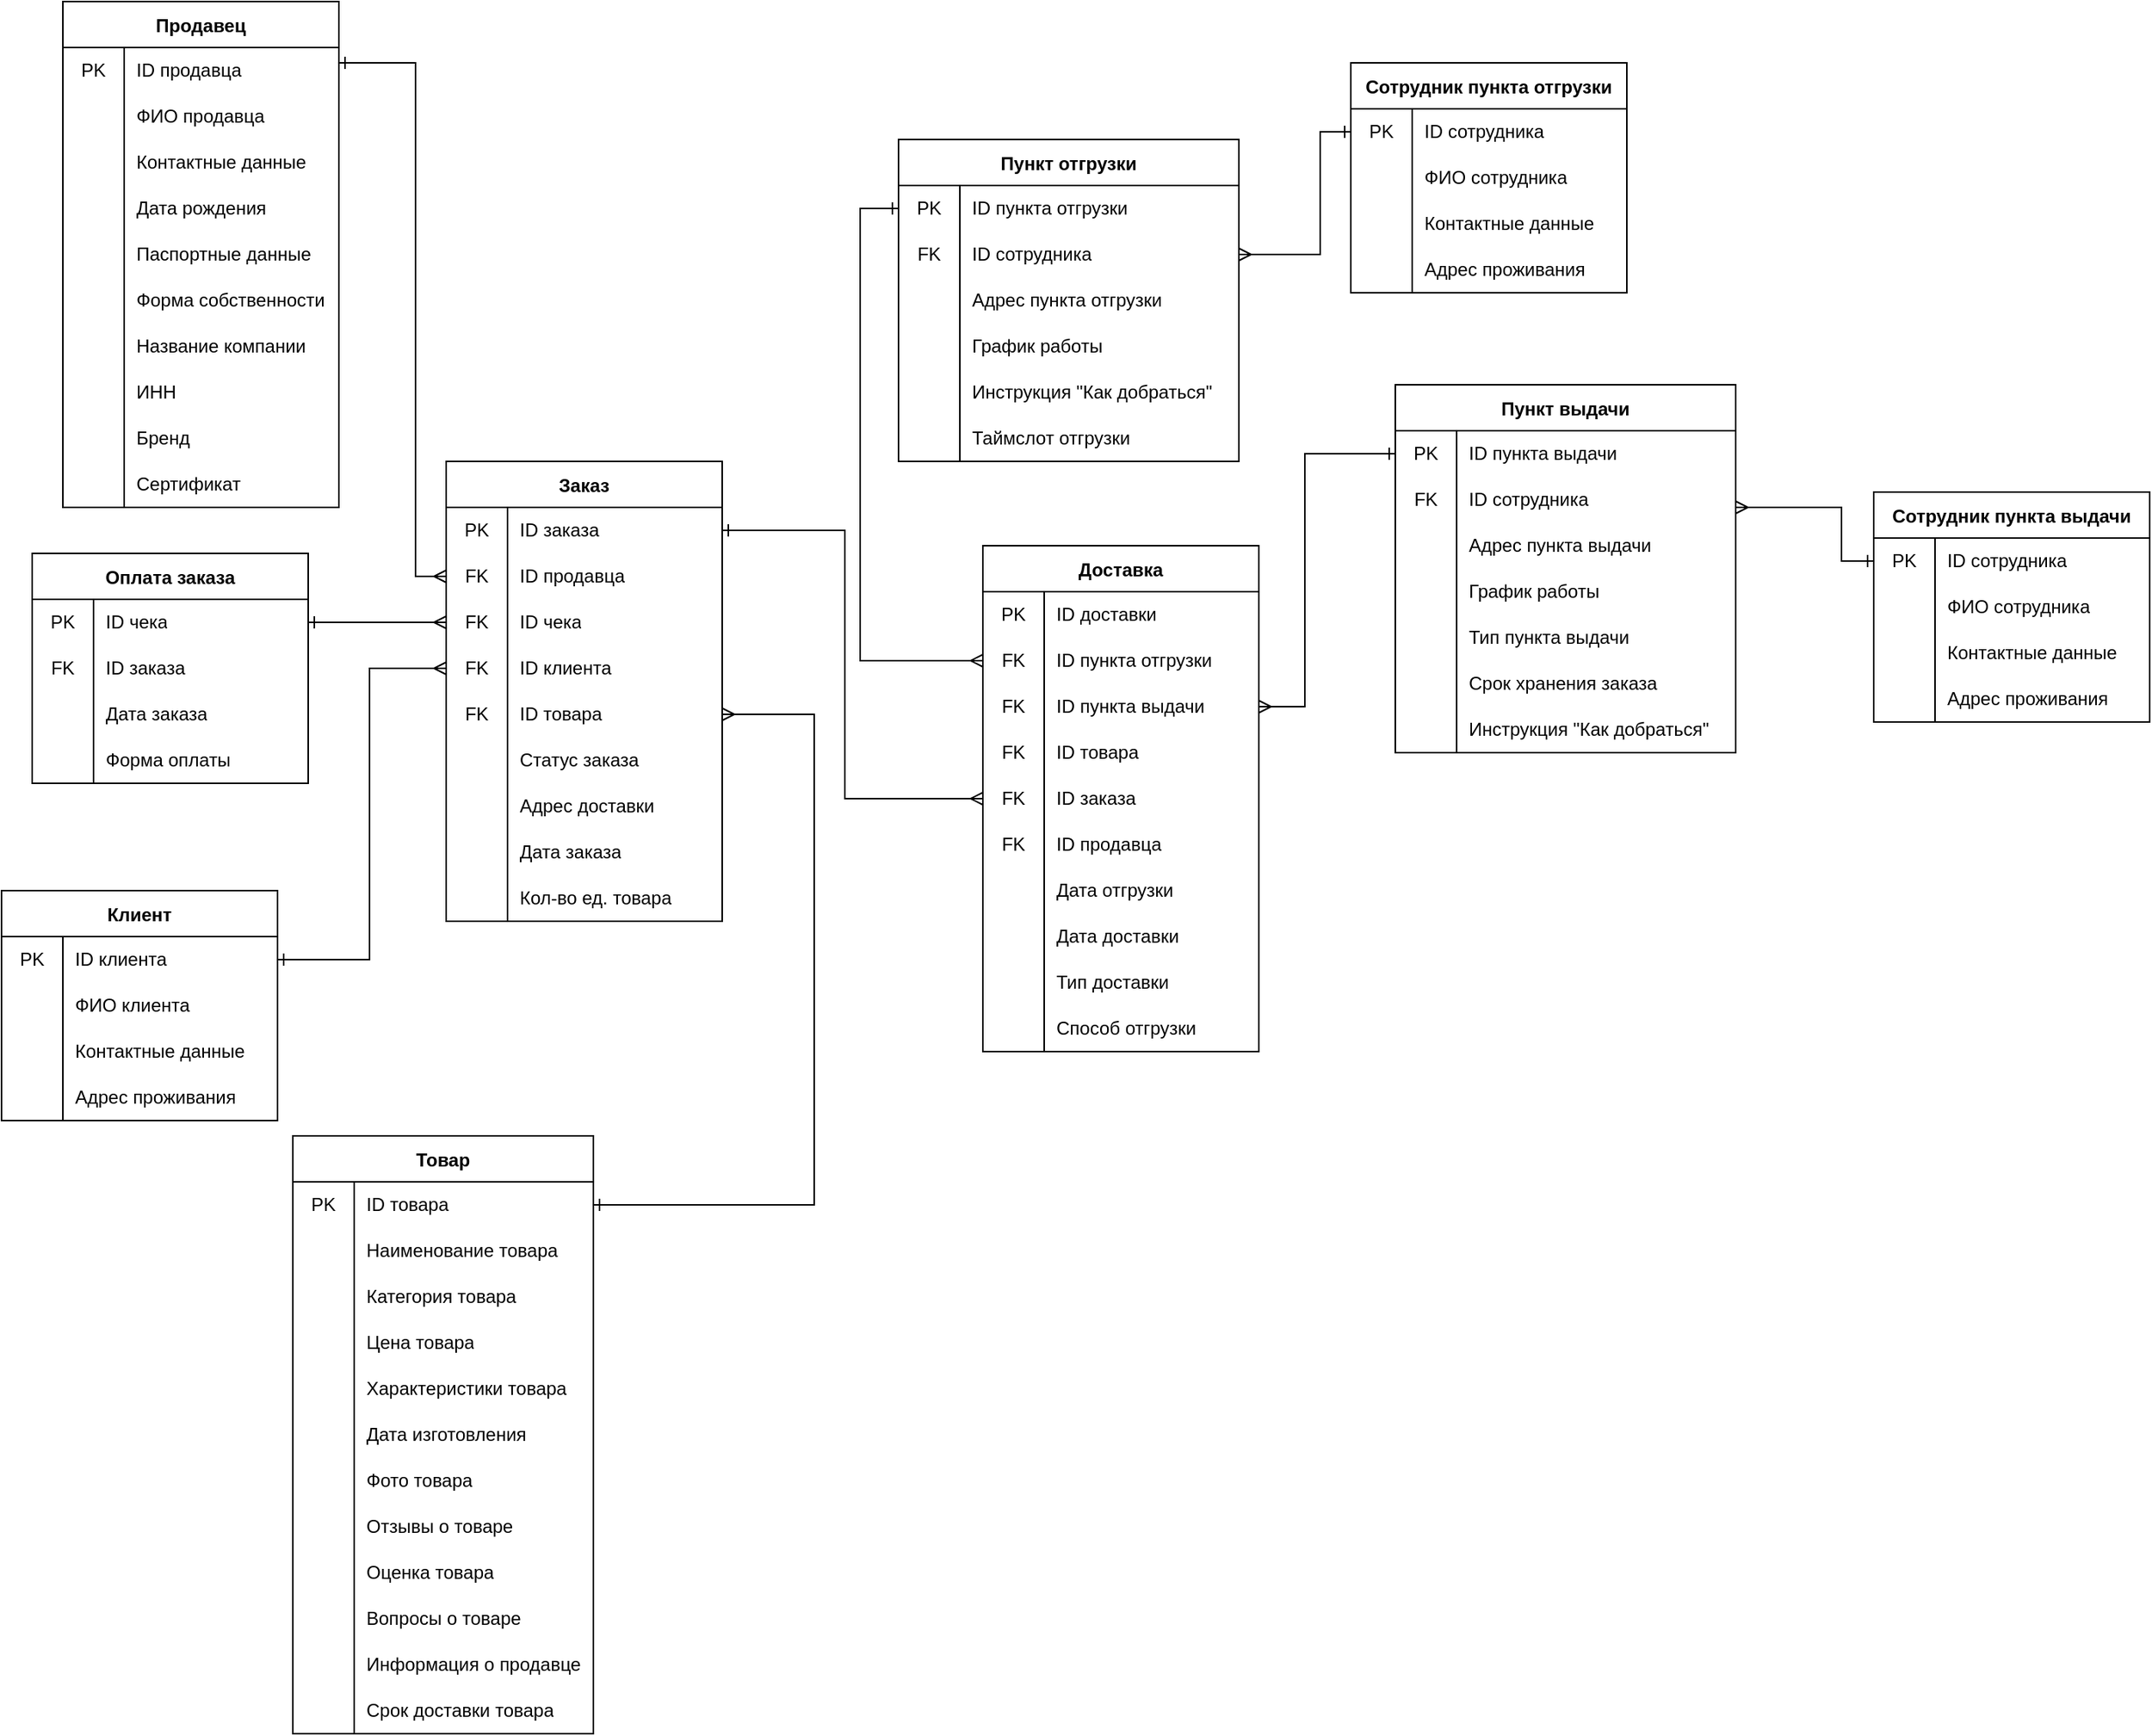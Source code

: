 <mxfile version="20.7.4"><diagram id="t7YoQpCstUpCU4l8j5d7" name="Страница 1"><mxGraphModel dx="1603" dy="905" grid="1" gridSize="10" guides="1" tooltips="1" connect="1" arrows="1" fold="1" page="1" pageScale="1" pageWidth="827" pageHeight="1169" math="0" shadow="0"><root><mxCell id="0"/><mxCell id="1" parent="0"/><mxCell id="MvP0f6BlBxb6xxV93r9M-1" value="Продавец" style="shape=table;startSize=30;container=1;collapsible=0;childLayout=tableLayout;fixedRows=1;rowLines=0;fontStyle=1;swimlaneLine=1;" parent="1" vertex="1"><mxGeometry x="60" y="80" width="180" height="330" as="geometry"/></mxCell><mxCell id="MvP0f6BlBxb6xxV93r9M-2" value="" style="shape=tableRow;horizontal=0;startSize=0;swimlaneHead=0;swimlaneBody=0;top=0;left=0;bottom=0;right=0;collapsible=0;dropTarget=0;fillColor=none;points=[[0,0.5],[1,0.5]];portConstraint=eastwest;strokeColor=default;" parent="MvP0f6BlBxb6xxV93r9M-1" vertex="1"><mxGeometry y="30" width="180" height="30" as="geometry"/></mxCell><mxCell id="MvP0f6BlBxb6xxV93r9M-3" value="PK" style="shape=partialRectangle;html=1;whiteSpace=wrap;connectable=0;fillColor=none;top=0;left=0;bottom=0;right=0;overflow=hidden;pointerEvents=1;" parent="MvP0f6BlBxb6xxV93r9M-2" vertex="1"><mxGeometry width="40" height="30" as="geometry"><mxRectangle width="40" height="30" as="alternateBounds"/></mxGeometry></mxCell><mxCell id="MvP0f6BlBxb6xxV93r9M-4" value="ID продавца" style="shape=partialRectangle;html=1;whiteSpace=wrap;connectable=0;fillColor=none;top=0;left=0;bottom=0;right=0;align=left;spacingLeft=6;overflow=hidden;perimeterSpacing=0;sketch=0;gradientColor=none;" parent="MvP0f6BlBxb6xxV93r9M-2" vertex="1"><mxGeometry x="40" width="140" height="30" as="geometry"><mxRectangle width="140" height="30" as="alternateBounds"/></mxGeometry></mxCell><mxCell id="MvP0f6BlBxb6xxV93r9M-5" value="" style="shape=tableRow;horizontal=0;startSize=0;swimlaneHead=0;swimlaneBody=0;top=0;left=0;bottom=0;right=0;collapsible=0;dropTarget=0;fillColor=none;points=[[0,0.5],[1,0.5]];portConstraint=eastwest;" parent="MvP0f6BlBxb6xxV93r9M-1" vertex="1"><mxGeometry y="60" width="180" height="30" as="geometry"/></mxCell><mxCell id="MvP0f6BlBxb6xxV93r9M-6" value="" style="shape=partialRectangle;html=1;whiteSpace=wrap;connectable=0;fillColor=none;top=0;left=0;bottom=0;right=0;overflow=hidden;" parent="MvP0f6BlBxb6xxV93r9M-5" vertex="1"><mxGeometry width="40" height="30" as="geometry"><mxRectangle width="40" height="30" as="alternateBounds"/></mxGeometry></mxCell><mxCell id="MvP0f6BlBxb6xxV93r9M-7" value="ФИО продавца" style="shape=partialRectangle;html=1;whiteSpace=wrap;connectable=0;fillColor=none;top=0;left=0;bottom=0;right=0;align=left;spacingLeft=6;overflow=hidden;" parent="MvP0f6BlBxb6xxV93r9M-5" vertex="1"><mxGeometry x="40" width="140" height="30" as="geometry"><mxRectangle width="140" height="30" as="alternateBounds"/></mxGeometry></mxCell><mxCell id="MvP0f6BlBxb6xxV93r9M-8" value="" style="shape=tableRow;horizontal=0;startSize=0;swimlaneHead=0;swimlaneBody=0;top=0;left=0;bottom=0;right=0;collapsible=0;dropTarget=0;fillColor=none;points=[[0,0.5],[1,0.5]];portConstraint=eastwest;" parent="MvP0f6BlBxb6xxV93r9M-1" vertex="1"><mxGeometry y="90" width="180" height="30" as="geometry"/></mxCell><mxCell id="MvP0f6BlBxb6xxV93r9M-9" value="" style="shape=partialRectangle;html=1;whiteSpace=wrap;connectable=0;fillColor=none;top=0;left=0;bottom=0;right=0;overflow=hidden;" parent="MvP0f6BlBxb6xxV93r9M-8" vertex="1"><mxGeometry width="40" height="30" as="geometry"><mxRectangle width="40" height="30" as="alternateBounds"/></mxGeometry></mxCell><mxCell id="MvP0f6BlBxb6xxV93r9M-10" value="Контактные данные" style="shape=partialRectangle;html=1;whiteSpace=wrap;connectable=0;fillColor=none;top=0;left=0;bottom=0;right=0;align=left;spacingLeft=6;overflow=hidden;" parent="MvP0f6BlBxb6xxV93r9M-8" vertex="1"><mxGeometry x="40" width="140" height="30" as="geometry"><mxRectangle width="140" height="30" as="alternateBounds"/></mxGeometry></mxCell><mxCell id="MvP0f6BlBxb6xxV93r9M-11" style="shape=tableRow;horizontal=0;startSize=0;swimlaneHead=0;swimlaneBody=0;top=0;left=0;bottom=0;right=0;collapsible=0;dropTarget=0;fillColor=none;points=[[0,0.5],[1,0.5]];portConstraint=eastwest;" parent="MvP0f6BlBxb6xxV93r9M-1" vertex="1"><mxGeometry y="120" width="180" height="30" as="geometry"/></mxCell><mxCell id="MvP0f6BlBxb6xxV93r9M-12" style="shape=partialRectangle;html=1;whiteSpace=wrap;connectable=0;fillColor=none;top=0;left=0;bottom=0;right=0;overflow=hidden;" parent="MvP0f6BlBxb6xxV93r9M-11" vertex="1"><mxGeometry width="40" height="30" as="geometry"><mxRectangle width="40" height="30" as="alternateBounds"/></mxGeometry></mxCell><mxCell id="MvP0f6BlBxb6xxV93r9M-13" value="Дата рождения" style="shape=partialRectangle;html=1;whiteSpace=wrap;connectable=0;fillColor=none;top=0;left=0;bottom=0;right=0;align=left;spacingLeft=6;overflow=hidden;" parent="MvP0f6BlBxb6xxV93r9M-11" vertex="1"><mxGeometry x="40" width="140" height="30" as="geometry"><mxRectangle width="140" height="30" as="alternateBounds"/></mxGeometry></mxCell><mxCell id="MvP0f6BlBxb6xxV93r9M-14" style="shape=tableRow;horizontal=0;startSize=0;swimlaneHead=0;swimlaneBody=0;top=0;left=0;bottom=0;right=0;collapsible=0;dropTarget=0;fillColor=none;points=[[0,0.5],[1,0.5]];portConstraint=eastwest;" parent="MvP0f6BlBxb6xxV93r9M-1" vertex="1"><mxGeometry y="150" width="180" height="30" as="geometry"/></mxCell><mxCell id="MvP0f6BlBxb6xxV93r9M-15" style="shape=partialRectangle;html=1;whiteSpace=wrap;connectable=0;fillColor=none;top=0;left=0;bottom=0;right=0;overflow=hidden;" parent="MvP0f6BlBxb6xxV93r9M-14" vertex="1"><mxGeometry width="40" height="30" as="geometry"><mxRectangle width="40" height="30" as="alternateBounds"/></mxGeometry></mxCell><mxCell id="MvP0f6BlBxb6xxV93r9M-16" value="Паспортные данные" style="shape=partialRectangle;html=1;whiteSpace=wrap;connectable=0;fillColor=none;top=0;left=0;bottom=0;right=0;align=left;spacingLeft=6;overflow=hidden;" parent="MvP0f6BlBxb6xxV93r9M-14" vertex="1"><mxGeometry x="40" width="140" height="30" as="geometry"><mxRectangle width="140" height="30" as="alternateBounds"/></mxGeometry></mxCell><mxCell id="MvP0f6BlBxb6xxV93r9M-17" style="shape=tableRow;horizontal=0;startSize=0;swimlaneHead=0;swimlaneBody=0;top=0;left=0;bottom=0;right=0;collapsible=0;dropTarget=0;fillColor=none;points=[[0,0.5],[1,0.5]];portConstraint=eastwest;" parent="MvP0f6BlBxb6xxV93r9M-1" vertex="1"><mxGeometry y="180" width="180" height="30" as="geometry"/></mxCell><mxCell id="MvP0f6BlBxb6xxV93r9M-18" style="shape=partialRectangle;html=1;whiteSpace=wrap;connectable=0;fillColor=none;top=0;left=0;bottom=0;right=0;overflow=hidden;" parent="MvP0f6BlBxb6xxV93r9M-17" vertex="1"><mxGeometry width="40" height="30" as="geometry"><mxRectangle width="40" height="30" as="alternateBounds"/></mxGeometry></mxCell><mxCell id="MvP0f6BlBxb6xxV93r9M-19" value="Форма собственности" style="shape=partialRectangle;html=1;whiteSpace=wrap;connectable=0;fillColor=none;top=0;left=0;bottom=0;right=0;align=left;spacingLeft=6;overflow=hidden;" parent="MvP0f6BlBxb6xxV93r9M-17" vertex="1"><mxGeometry x="40" width="140" height="30" as="geometry"><mxRectangle width="140" height="30" as="alternateBounds"/></mxGeometry></mxCell><mxCell id="MvP0f6BlBxb6xxV93r9M-20" style="shape=tableRow;horizontal=0;startSize=0;swimlaneHead=0;swimlaneBody=0;top=0;left=0;bottom=0;right=0;collapsible=0;dropTarget=0;fillColor=none;points=[[0,0.5],[1,0.5]];portConstraint=eastwest;" parent="MvP0f6BlBxb6xxV93r9M-1" vertex="1"><mxGeometry y="210" width="180" height="30" as="geometry"/></mxCell><mxCell id="MvP0f6BlBxb6xxV93r9M-21" style="shape=partialRectangle;html=1;whiteSpace=wrap;connectable=0;fillColor=none;top=0;left=0;bottom=0;right=0;overflow=hidden;" parent="MvP0f6BlBxb6xxV93r9M-20" vertex="1"><mxGeometry width="40" height="30" as="geometry"><mxRectangle width="40" height="30" as="alternateBounds"/></mxGeometry></mxCell><mxCell id="MvP0f6BlBxb6xxV93r9M-22" value="Название компании" style="shape=partialRectangle;html=1;whiteSpace=wrap;connectable=0;fillColor=none;top=0;left=0;bottom=0;right=0;align=left;spacingLeft=6;overflow=hidden;" parent="MvP0f6BlBxb6xxV93r9M-20" vertex="1"><mxGeometry x="40" width="140" height="30" as="geometry"><mxRectangle width="140" height="30" as="alternateBounds"/></mxGeometry></mxCell><mxCell id="MvP0f6BlBxb6xxV93r9M-23" style="shape=tableRow;horizontal=0;startSize=0;swimlaneHead=0;swimlaneBody=0;top=0;left=0;bottom=0;right=0;collapsible=0;dropTarget=0;fillColor=none;points=[[0,0.5],[1,0.5]];portConstraint=eastwest;" parent="MvP0f6BlBxb6xxV93r9M-1" vertex="1"><mxGeometry y="240" width="180" height="30" as="geometry"/></mxCell><mxCell id="MvP0f6BlBxb6xxV93r9M-24" style="shape=partialRectangle;html=1;whiteSpace=wrap;connectable=0;fillColor=none;top=0;left=0;bottom=0;right=0;overflow=hidden;" parent="MvP0f6BlBxb6xxV93r9M-23" vertex="1"><mxGeometry width="40" height="30" as="geometry"><mxRectangle width="40" height="30" as="alternateBounds"/></mxGeometry></mxCell><mxCell id="MvP0f6BlBxb6xxV93r9M-25" value="ИНН" style="shape=partialRectangle;html=1;whiteSpace=wrap;connectable=0;fillColor=none;top=0;left=0;bottom=0;right=0;align=left;spacingLeft=6;overflow=hidden;" parent="MvP0f6BlBxb6xxV93r9M-23" vertex="1"><mxGeometry x="40" width="140" height="30" as="geometry"><mxRectangle width="140" height="30" as="alternateBounds"/></mxGeometry></mxCell><mxCell id="MvP0f6BlBxb6xxV93r9M-26" style="shape=tableRow;horizontal=0;startSize=0;swimlaneHead=0;swimlaneBody=0;top=0;left=0;bottom=0;right=0;collapsible=0;dropTarget=0;fillColor=none;points=[[0,0.5],[1,0.5]];portConstraint=eastwest;" parent="MvP0f6BlBxb6xxV93r9M-1" vertex="1"><mxGeometry y="270" width="180" height="30" as="geometry"/></mxCell><mxCell id="MvP0f6BlBxb6xxV93r9M-27" style="shape=partialRectangle;html=1;whiteSpace=wrap;connectable=0;fillColor=none;top=0;left=0;bottom=0;right=0;overflow=hidden;" parent="MvP0f6BlBxb6xxV93r9M-26" vertex="1"><mxGeometry width="40" height="30" as="geometry"><mxRectangle width="40" height="30" as="alternateBounds"/></mxGeometry></mxCell><mxCell id="MvP0f6BlBxb6xxV93r9M-28" value="Бренд" style="shape=partialRectangle;html=1;whiteSpace=wrap;connectable=0;fillColor=none;top=0;left=0;bottom=0;right=0;align=left;spacingLeft=6;overflow=hidden;" parent="MvP0f6BlBxb6xxV93r9M-26" vertex="1"><mxGeometry x="40" width="140" height="30" as="geometry"><mxRectangle width="140" height="30" as="alternateBounds"/></mxGeometry></mxCell><mxCell id="MvP0f6BlBxb6xxV93r9M-29" style="shape=tableRow;horizontal=0;startSize=0;swimlaneHead=0;swimlaneBody=0;top=0;left=0;bottom=0;right=0;collapsible=0;dropTarget=0;fillColor=none;points=[[0,0.5],[1,0.5]];portConstraint=eastwest;" parent="MvP0f6BlBxb6xxV93r9M-1" vertex="1"><mxGeometry y="300" width="180" height="30" as="geometry"/></mxCell><mxCell id="MvP0f6BlBxb6xxV93r9M-30" style="shape=partialRectangle;html=1;whiteSpace=wrap;connectable=0;fillColor=none;top=0;left=0;bottom=0;right=0;overflow=hidden;" parent="MvP0f6BlBxb6xxV93r9M-29" vertex="1"><mxGeometry width="40" height="30" as="geometry"><mxRectangle width="40" height="30" as="alternateBounds"/></mxGeometry></mxCell><mxCell id="MvP0f6BlBxb6xxV93r9M-31" value="Сертификат" style="shape=partialRectangle;html=1;whiteSpace=wrap;connectable=0;fillColor=none;top=0;left=0;bottom=0;right=0;align=left;spacingLeft=6;overflow=hidden;" parent="MvP0f6BlBxb6xxV93r9M-29" vertex="1"><mxGeometry x="40" width="140" height="30" as="geometry"><mxRectangle width="140" height="30" as="alternateBounds"/></mxGeometry></mxCell><mxCell id="MvP0f6BlBxb6xxV93r9M-45" value="Товар" style="shape=table;startSize=30;container=1;collapsible=0;childLayout=tableLayout;fixedRows=1;rowLines=0;fontStyle=1;swimlaneLine=1;" parent="1" vertex="1"><mxGeometry x="210" y="820" width="196" height="390" as="geometry"/></mxCell><mxCell id="MvP0f6BlBxb6xxV93r9M-46" value="" style="shape=tableRow;horizontal=0;startSize=0;swimlaneHead=0;swimlaneBody=0;top=0;left=0;bottom=0;right=0;collapsible=0;dropTarget=0;fillColor=none;points=[[0,0.5],[1,0.5]];portConstraint=eastwest;strokeColor=default;" parent="MvP0f6BlBxb6xxV93r9M-45" vertex="1"><mxGeometry y="30" width="196" height="30" as="geometry"/></mxCell><mxCell id="MvP0f6BlBxb6xxV93r9M-47" value="PK" style="shape=partialRectangle;html=1;whiteSpace=wrap;connectable=0;fillColor=none;top=0;left=0;bottom=0;right=0;overflow=hidden;pointerEvents=1;" parent="MvP0f6BlBxb6xxV93r9M-46" vertex="1"><mxGeometry width="40" height="30" as="geometry"><mxRectangle width="40" height="30" as="alternateBounds"/></mxGeometry></mxCell><mxCell id="MvP0f6BlBxb6xxV93r9M-48" value="ID товара&amp;nbsp;" style="shape=partialRectangle;html=1;whiteSpace=wrap;connectable=0;fillColor=none;top=0;left=0;bottom=0;right=0;align=left;spacingLeft=6;overflow=hidden;perimeterSpacing=0;sketch=0;gradientColor=none;" parent="MvP0f6BlBxb6xxV93r9M-46" vertex="1"><mxGeometry x="40" width="156" height="30" as="geometry"><mxRectangle width="156" height="30" as="alternateBounds"/></mxGeometry></mxCell><mxCell id="MvP0f6BlBxb6xxV93r9M-49" value="" style="shape=tableRow;horizontal=0;startSize=0;swimlaneHead=0;swimlaneBody=0;top=0;left=0;bottom=0;right=0;collapsible=0;dropTarget=0;fillColor=none;points=[[0,0.5],[1,0.5]];portConstraint=eastwest;" parent="MvP0f6BlBxb6xxV93r9M-45" vertex="1"><mxGeometry y="60" width="196" height="30" as="geometry"/></mxCell><mxCell id="MvP0f6BlBxb6xxV93r9M-50" value="" style="shape=partialRectangle;html=1;whiteSpace=wrap;connectable=0;fillColor=none;top=0;left=0;bottom=0;right=0;overflow=hidden;" parent="MvP0f6BlBxb6xxV93r9M-49" vertex="1"><mxGeometry width="40" height="30" as="geometry"><mxRectangle width="40" height="30" as="alternateBounds"/></mxGeometry></mxCell><mxCell id="MvP0f6BlBxb6xxV93r9M-51" value="Наименование товара" style="shape=partialRectangle;html=1;whiteSpace=wrap;connectable=0;fillColor=none;top=0;left=0;bottom=0;right=0;align=left;spacingLeft=6;overflow=hidden;" parent="MvP0f6BlBxb6xxV93r9M-49" vertex="1"><mxGeometry x="40" width="156" height="30" as="geometry"><mxRectangle width="156" height="30" as="alternateBounds"/></mxGeometry></mxCell><mxCell id="MvP0f6BlBxb6xxV93r9M-115" style="shape=tableRow;horizontal=0;startSize=0;swimlaneHead=0;swimlaneBody=0;top=0;left=0;bottom=0;right=0;collapsible=0;dropTarget=0;fillColor=none;points=[[0,0.5],[1,0.5]];portConstraint=eastwest;" parent="MvP0f6BlBxb6xxV93r9M-45" vertex="1"><mxGeometry y="90" width="196" height="30" as="geometry"/></mxCell><mxCell id="MvP0f6BlBxb6xxV93r9M-116" style="shape=partialRectangle;html=1;whiteSpace=wrap;connectable=0;fillColor=none;top=0;left=0;bottom=0;right=0;overflow=hidden;" parent="MvP0f6BlBxb6xxV93r9M-115" vertex="1"><mxGeometry width="40" height="30" as="geometry"><mxRectangle width="40" height="30" as="alternateBounds"/></mxGeometry></mxCell><mxCell id="MvP0f6BlBxb6xxV93r9M-117" value="Категория товара" style="shape=partialRectangle;html=1;whiteSpace=wrap;connectable=0;fillColor=none;top=0;left=0;bottom=0;right=0;align=left;spacingLeft=6;overflow=hidden;" parent="MvP0f6BlBxb6xxV93r9M-115" vertex="1"><mxGeometry x="40" width="156" height="30" as="geometry"><mxRectangle width="156" height="30" as="alternateBounds"/></mxGeometry></mxCell><mxCell id="MvP0f6BlBxb6xxV93r9M-128" style="shape=tableRow;horizontal=0;startSize=0;swimlaneHead=0;swimlaneBody=0;top=0;left=0;bottom=0;right=0;collapsible=0;dropTarget=0;fillColor=none;points=[[0,0.5],[1,0.5]];portConstraint=eastwest;" parent="MvP0f6BlBxb6xxV93r9M-45" vertex="1"><mxGeometry y="120" width="196" height="30" as="geometry"/></mxCell><mxCell id="MvP0f6BlBxb6xxV93r9M-129" style="shape=partialRectangle;html=1;whiteSpace=wrap;connectable=0;fillColor=none;top=0;left=0;bottom=0;right=0;overflow=hidden;" parent="MvP0f6BlBxb6xxV93r9M-128" vertex="1"><mxGeometry width="40" height="30" as="geometry"><mxRectangle width="40" height="30" as="alternateBounds"/></mxGeometry></mxCell><mxCell id="MvP0f6BlBxb6xxV93r9M-130" value="Цена товара" style="shape=partialRectangle;html=1;whiteSpace=wrap;connectable=0;fillColor=none;top=0;left=0;bottom=0;right=0;align=left;spacingLeft=6;overflow=hidden;" parent="MvP0f6BlBxb6xxV93r9M-128" vertex="1"><mxGeometry x="40" width="156" height="30" as="geometry"><mxRectangle width="156" height="30" as="alternateBounds"/></mxGeometry></mxCell><mxCell id="MvP0f6BlBxb6xxV93r9M-52" value="" style="shape=tableRow;horizontal=0;startSize=0;swimlaneHead=0;swimlaneBody=0;top=0;left=0;bottom=0;right=0;collapsible=0;dropTarget=0;fillColor=none;points=[[0,0.5],[1,0.5]];portConstraint=eastwest;" parent="MvP0f6BlBxb6xxV93r9M-45" vertex="1"><mxGeometry y="150" width="196" height="30" as="geometry"/></mxCell><mxCell id="MvP0f6BlBxb6xxV93r9M-53" value="" style="shape=partialRectangle;html=1;whiteSpace=wrap;connectable=0;fillColor=none;top=0;left=0;bottom=0;right=0;overflow=hidden;" parent="MvP0f6BlBxb6xxV93r9M-52" vertex="1"><mxGeometry width="40" height="30" as="geometry"><mxRectangle width="40" height="30" as="alternateBounds"/></mxGeometry></mxCell><mxCell id="MvP0f6BlBxb6xxV93r9M-54" value="Характеристики товара" style="shape=partialRectangle;html=1;whiteSpace=wrap;connectable=0;fillColor=none;top=0;left=0;bottom=0;right=0;align=left;spacingLeft=6;overflow=hidden;" parent="MvP0f6BlBxb6xxV93r9M-52" vertex="1"><mxGeometry x="40" width="156" height="30" as="geometry"><mxRectangle width="156" height="30" as="alternateBounds"/></mxGeometry></mxCell><mxCell id="MvP0f6BlBxb6xxV93r9M-55" style="shape=tableRow;horizontal=0;startSize=0;swimlaneHead=0;swimlaneBody=0;top=0;left=0;bottom=0;right=0;collapsible=0;dropTarget=0;fillColor=none;points=[[0,0.5],[1,0.5]];portConstraint=eastwest;" parent="MvP0f6BlBxb6xxV93r9M-45" vertex="1"><mxGeometry y="180" width="196" height="30" as="geometry"/></mxCell><mxCell id="MvP0f6BlBxb6xxV93r9M-56" style="shape=partialRectangle;html=1;whiteSpace=wrap;connectable=0;fillColor=none;top=0;left=0;bottom=0;right=0;overflow=hidden;" parent="MvP0f6BlBxb6xxV93r9M-55" vertex="1"><mxGeometry width="40" height="30" as="geometry"><mxRectangle width="40" height="30" as="alternateBounds"/></mxGeometry></mxCell><mxCell id="MvP0f6BlBxb6xxV93r9M-57" value="Дата изготовления" style="shape=partialRectangle;html=1;whiteSpace=wrap;connectable=0;fillColor=none;top=0;left=0;bottom=0;right=0;align=left;spacingLeft=6;overflow=hidden;" parent="MvP0f6BlBxb6xxV93r9M-55" vertex="1"><mxGeometry x="40" width="156" height="30" as="geometry"><mxRectangle width="156" height="30" as="alternateBounds"/></mxGeometry></mxCell><mxCell id="MvP0f6BlBxb6xxV93r9M-58" style="shape=tableRow;horizontal=0;startSize=0;swimlaneHead=0;swimlaneBody=0;top=0;left=0;bottom=0;right=0;collapsible=0;dropTarget=0;fillColor=none;points=[[0,0.5],[1,0.5]];portConstraint=eastwest;" parent="MvP0f6BlBxb6xxV93r9M-45" vertex="1"><mxGeometry y="210" width="196" height="30" as="geometry"/></mxCell><mxCell id="MvP0f6BlBxb6xxV93r9M-59" style="shape=partialRectangle;html=1;whiteSpace=wrap;connectable=0;fillColor=none;top=0;left=0;bottom=0;right=0;overflow=hidden;" parent="MvP0f6BlBxb6xxV93r9M-58" vertex="1"><mxGeometry width="40" height="30" as="geometry"><mxRectangle width="40" height="30" as="alternateBounds"/></mxGeometry></mxCell><mxCell id="MvP0f6BlBxb6xxV93r9M-60" value="Фото товара" style="shape=partialRectangle;html=1;whiteSpace=wrap;connectable=0;fillColor=none;top=0;left=0;bottom=0;right=0;align=left;spacingLeft=6;overflow=hidden;" parent="MvP0f6BlBxb6xxV93r9M-58" vertex="1"><mxGeometry x="40" width="156" height="30" as="geometry"><mxRectangle width="156" height="30" as="alternateBounds"/></mxGeometry></mxCell><mxCell id="MvP0f6BlBxb6xxV93r9M-61" style="shape=tableRow;horizontal=0;startSize=0;swimlaneHead=0;swimlaneBody=0;top=0;left=0;bottom=0;right=0;collapsible=0;dropTarget=0;fillColor=none;points=[[0,0.5],[1,0.5]];portConstraint=eastwest;" parent="MvP0f6BlBxb6xxV93r9M-45" vertex="1"><mxGeometry y="240" width="196" height="30" as="geometry"/></mxCell><mxCell id="MvP0f6BlBxb6xxV93r9M-62" style="shape=partialRectangle;html=1;whiteSpace=wrap;connectable=0;fillColor=none;top=0;left=0;bottom=0;right=0;overflow=hidden;" parent="MvP0f6BlBxb6xxV93r9M-61" vertex="1"><mxGeometry width="40" height="30" as="geometry"><mxRectangle width="40" height="30" as="alternateBounds"/></mxGeometry></mxCell><mxCell id="MvP0f6BlBxb6xxV93r9M-63" value="Отзывы о товаре" style="shape=partialRectangle;html=1;whiteSpace=wrap;connectable=0;fillColor=none;top=0;left=0;bottom=0;right=0;align=left;spacingLeft=6;overflow=hidden;" parent="MvP0f6BlBxb6xxV93r9M-61" vertex="1"><mxGeometry x="40" width="156" height="30" as="geometry"><mxRectangle width="156" height="30" as="alternateBounds"/></mxGeometry></mxCell><mxCell id="MvP0f6BlBxb6xxV93r9M-67" style="shape=tableRow;horizontal=0;startSize=0;swimlaneHead=0;swimlaneBody=0;top=0;left=0;bottom=0;right=0;collapsible=0;dropTarget=0;fillColor=none;points=[[0,0.5],[1,0.5]];portConstraint=eastwest;" parent="MvP0f6BlBxb6xxV93r9M-45" vertex="1"><mxGeometry y="270" width="196" height="30" as="geometry"/></mxCell><mxCell id="MvP0f6BlBxb6xxV93r9M-68" style="shape=partialRectangle;html=1;whiteSpace=wrap;connectable=0;fillColor=none;top=0;left=0;bottom=0;right=0;overflow=hidden;" parent="MvP0f6BlBxb6xxV93r9M-67" vertex="1"><mxGeometry width="40" height="30" as="geometry"><mxRectangle width="40" height="30" as="alternateBounds"/></mxGeometry></mxCell><mxCell id="MvP0f6BlBxb6xxV93r9M-69" value="Оценка товара" style="shape=partialRectangle;html=1;whiteSpace=wrap;connectable=0;fillColor=none;top=0;left=0;bottom=0;right=0;align=left;spacingLeft=6;overflow=hidden;" parent="MvP0f6BlBxb6xxV93r9M-67" vertex="1"><mxGeometry x="40" width="156" height="30" as="geometry"><mxRectangle width="156" height="30" as="alternateBounds"/></mxGeometry></mxCell><mxCell id="MvP0f6BlBxb6xxV93r9M-70" style="shape=tableRow;horizontal=0;startSize=0;swimlaneHead=0;swimlaneBody=0;top=0;left=0;bottom=0;right=0;collapsible=0;dropTarget=0;fillColor=none;points=[[0,0.5],[1,0.5]];portConstraint=eastwest;" parent="MvP0f6BlBxb6xxV93r9M-45" vertex="1"><mxGeometry y="300" width="196" height="30" as="geometry"/></mxCell><mxCell id="MvP0f6BlBxb6xxV93r9M-71" style="shape=partialRectangle;html=1;whiteSpace=wrap;connectable=0;fillColor=none;top=0;left=0;bottom=0;right=0;overflow=hidden;" parent="MvP0f6BlBxb6xxV93r9M-70" vertex="1"><mxGeometry width="40" height="30" as="geometry"><mxRectangle width="40" height="30" as="alternateBounds"/></mxGeometry></mxCell><mxCell id="MvP0f6BlBxb6xxV93r9M-72" value="Вопросы о товаре" style="shape=partialRectangle;html=1;whiteSpace=wrap;connectable=0;fillColor=none;top=0;left=0;bottom=0;right=0;align=left;spacingLeft=6;overflow=hidden;" parent="MvP0f6BlBxb6xxV93r9M-70" vertex="1"><mxGeometry x="40" width="156" height="30" as="geometry"><mxRectangle width="156" height="30" as="alternateBounds"/></mxGeometry></mxCell><mxCell id="MvP0f6BlBxb6xxV93r9M-64" style="shape=tableRow;horizontal=0;startSize=0;swimlaneHead=0;swimlaneBody=0;top=0;left=0;bottom=0;right=0;collapsible=0;dropTarget=0;fillColor=none;points=[[0,0.5],[1,0.5]];portConstraint=eastwest;" parent="MvP0f6BlBxb6xxV93r9M-45" vertex="1"><mxGeometry y="330" width="196" height="30" as="geometry"/></mxCell><mxCell id="MvP0f6BlBxb6xxV93r9M-65" style="shape=partialRectangle;html=1;whiteSpace=wrap;connectable=0;fillColor=none;top=0;left=0;bottom=0;right=0;overflow=hidden;" parent="MvP0f6BlBxb6xxV93r9M-64" vertex="1"><mxGeometry width="40" height="30" as="geometry"><mxRectangle width="40" height="30" as="alternateBounds"/></mxGeometry></mxCell><mxCell id="MvP0f6BlBxb6xxV93r9M-66" value="Информация о продавце" style="shape=partialRectangle;html=1;whiteSpace=wrap;connectable=0;fillColor=none;top=0;left=0;bottom=0;right=0;align=left;spacingLeft=6;overflow=hidden;" parent="MvP0f6BlBxb6xxV93r9M-64" vertex="1"><mxGeometry x="40" width="156" height="30" as="geometry"><mxRectangle width="156" height="30" as="alternateBounds"/></mxGeometry></mxCell><mxCell id="MvP0f6BlBxb6xxV93r9M-73" style="shape=tableRow;horizontal=0;startSize=0;swimlaneHead=0;swimlaneBody=0;top=0;left=0;bottom=0;right=0;collapsible=0;dropTarget=0;fillColor=none;points=[[0,0.5],[1,0.5]];portConstraint=eastwest;" parent="MvP0f6BlBxb6xxV93r9M-45" vertex="1"><mxGeometry y="360" width="196" height="30" as="geometry"/></mxCell><mxCell id="MvP0f6BlBxb6xxV93r9M-74" style="shape=partialRectangle;html=1;whiteSpace=wrap;connectable=0;fillColor=none;top=0;left=0;bottom=0;right=0;overflow=hidden;" parent="MvP0f6BlBxb6xxV93r9M-73" vertex="1"><mxGeometry width="40" height="30" as="geometry"><mxRectangle width="40" height="30" as="alternateBounds"/></mxGeometry></mxCell><mxCell id="MvP0f6BlBxb6xxV93r9M-75" value="Срок доставки товара" style="shape=partialRectangle;html=1;whiteSpace=wrap;connectable=0;fillColor=none;top=0;left=0;bottom=0;right=0;align=left;spacingLeft=6;overflow=hidden;" parent="MvP0f6BlBxb6xxV93r9M-73" vertex="1"><mxGeometry x="40" width="156" height="30" as="geometry"><mxRectangle width="156" height="30" as="alternateBounds"/></mxGeometry></mxCell><mxCell id="MvP0f6BlBxb6xxV93r9M-76" value="Клиент" style="shape=table;startSize=30;container=1;collapsible=0;childLayout=tableLayout;fixedRows=1;rowLines=0;fontStyle=1;sketch=0;fillColor=none;gradientColor=none;" parent="1" vertex="1"><mxGeometry x="20" y="660" width="180" height="150" as="geometry"/></mxCell><mxCell id="MvP0f6BlBxb6xxV93r9M-77" value="" style="shape=tableRow;horizontal=0;startSize=0;swimlaneHead=0;swimlaneBody=0;top=0;left=0;bottom=0;right=0;collapsible=0;dropTarget=0;fillColor=none;points=[[0,0.5],[1,0.5]];portConstraint=eastwest;sketch=0;" parent="MvP0f6BlBxb6xxV93r9M-76" vertex="1"><mxGeometry y="30" width="180" height="30" as="geometry"/></mxCell><mxCell id="MvP0f6BlBxb6xxV93r9M-78" value="PK" style="shape=partialRectangle;html=1;whiteSpace=wrap;connectable=0;fillColor=none;top=0;left=0;bottom=0;right=0;overflow=hidden;pointerEvents=1;sketch=0;" parent="MvP0f6BlBxb6xxV93r9M-77" vertex="1"><mxGeometry width="40" height="30" as="geometry"><mxRectangle width="40" height="30" as="alternateBounds"/></mxGeometry></mxCell><mxCell id="MvP0f6BlBxb6xxV93r9M-79" value="ID клиента" style="shape=partialRectangle;html=1;whiteSpace=wrap;connectable=0;fillColor=none;top=0;left=0;bottom=0;right=0;align=left;spacingLeft=6;overflow=hidden;sketch=0;" parent="MvP0f6BlBxb6xxV93r9M-77" vertex="1"><mxGeometry x="40" width="140" height="30" as="geometry"><mxRectangle width="140" height="30" as="alternateBounds"/></mxGeometry></mxCell><mxCell id="MvP0f6BlBxb6xxV93r9M-80" value="" style="shape=tableRow;horizontal=0;startSize=0;swimlaneHead=0;swimlaneBody=0;top=0;left=0;bottom=0;right=0;collapsible=0;dropTarget=0;fillColor=none;points=[[0,0.5],[1,0.5]];portConstraint=eastwest;sketch=0;" parent="MvP0f6BlBxb6xxV93r9M-76" vertex="1"><mxGeometry y="60" width="180" height="30" as="geometry"/></mxCell><mxCell id="MvP0f6BlBxb6xxV93r9M-81" value="" style="shape=partialRectangle;html=1;whiteSpace=wrap;connectable=0;fillColor=none;top=0;left=0;bottom=0;right=0;overflow=hidden;sketch=0;" parent="MvP0f6BlBxb6xxV93r9M-80" vertex="1"><mxGeometry width="40" height="30" as="geometry"><mxRectangle width="40" height="30" as="alternateBounds"/></mxGeometry></mxCell><mxCell id="MvP0f6BlBxb6xxV93r9M-82" value="ФИО клиента" style="shape=partialRectangle;html=1;whiteSpace=wrap;connectable=0;fillColor=none;top=0;left=0;bottom=0;right=0;align=left;spacingLeft=6;overflow=hidden;sketch=0;" parent="MvP0f6BlBxb6xxV93r9M-80" vertex="1"><mxGeometry x="40" width="140" height="30" as="geometry"><mxRectangle width="140" height="30" as="alternateBounds"/></mxGeometry></mxCell><mxCell id="MvP0f6BlBxb6xxV93r9M-83" value="" style="shape=tableRow;horizontal=0;startSize=0;swimlaneHead=0;swimlaneBody=0;top=0;left=0;bottom=0;right=0;collapsible=0;dropTarget=0;fillColor=none;points=[[0,0.5],[1,0.5]];portConstraint=eastwest;sketch=0;" parent="MvP0f6BlBxb6xxV93r9M-76" vertex="1"><mxGeometry y="90" width="180" height="30" as="geometry"/></mxCell><mxCell id="MvP0f6BlBxb6xxV93r9M-84" value="" style="shape=partialRectangle;html=1;whiteSpace=wrap;connectable=0;fillColor=none;top=0;left=0;bottom=0;right=0;overflow=hidden;sketch=0;" parent="MvP0f6BlBxb6xxV93r9M-83" vertex="1"><mxGeometry width="40" height="30" as="geometry"><mxRectangle width="40" height="30" as="alternateBounds"/></mxGeometry></mxCell><mxCell id="MvP0f6BlBxb6xxV93r9M-85" value="Контактные данные" style="shape=partialRectangle;html=1;whiteSpace=wrap;connectable=0;fillColor=none;top=0;left=0;bottom=0;right=0;align=left;spacingLeft=6;overflow=hidden;sketch=0;" parent="MvP0f6BlBxb6xxV93r9M-83" vertex="1"><mxGeometry x="40" width="140" height="30" as="geometry"><mxRectangle width="140" height="30" as="alternateBounds"/></mxGeometry></mxCell><mxCell id="MvP0f6BlBxb6xxV93r9M-86" style="shape=tableRow;horizontal=0;startSize=0;swimlaneHead=0;swimlaneBody=0;top=0;left=0;bottom=0;right=0;collapsible=0;dropTarget=0;fillColor=none;points=[[0,0.5],[1,0.5]];portConstraint=eastwest;sketch=0;" parent="MvP0f6BlBxb6xxV93r9M-76" vertex="1"><mxGeometry y="120" width="180" height="30" as="geometry"/></mxCell><mxCell id="MvP0f6BlBxb6xxV93r9M-87" style="shape=partialRectangle;html=1;whiteSpace=wrap;connectable=0;fillColor=none;top=0;left=0;bottom=0;right=0;overflow=hidden;sketch=0;" parent="MvP0f6BlBxb6xxV93r9M-86" vertex="1"><mxGeometry width="40" height="30" as="geometry"><mxRectangle width="40" height="30" as="alternateBounds"/></mxGeometry></mxCell><mxCell id="MvP0f6BlBxb6xxV93r9M-88" value="Адрес проживания" style="shape=partialRectangle;html=1;whiteSpace=wrap;connectable=0;fillColor=none;top=0;left=0;bottom=0;right=0;align=left;spacingLeft=6;overflow=hidden;sketch=0;" parent="MvP0f6BlBxb6xxV93r9M-86" vertex="1"><mxGeometry x="40" width="140" height="30" as="geometry"><mxRectangle width="140" height="30" as="alternateBounds"/></mxGeometry></mxCell><mxCell id="MvP0f6BlBxb6xxV93r9M-90" value="Заказ" style="shape=table;startSize=30;container=1;collapsible=0;childLayout=tableLayout;fixedRows=1;rowLines=0;fontStyle=1;sketch=0;fillColor=none;gradientColor=none;" parent="1" vertex="1"><mxGeometry x="310" y="380" width="180" height="300" as="geometry"/></mxCell><mxCell id="MvP0f6BlBxb6xxV93r9M-91" value="" style="shape=tableRow;horizontal=0;startSize=0;swimlaneHead=0;swimlaneBody=0;top=0;left=0;bottom=0;right=0;collapsible=0;dropTarget=0;fillColor=none;points=[[0,0.5],[1,0.5]];portConstraint=eastwest;sketch=0;" parent="MvP0f6BlBxb6xxV93r9M-90" vertex="1"><mxGeometry y="30" width="180" height="30" as="geometry"/></mxCell><mxCell id="MvP0f6BlBxb6xxV93r9M-92" value="PK" style="shape=partialRectangle;html=1;whiteSpace=wrap;connectable=0;fillColor=none;top=0;left=0;bottom=0;right=0;overflow=hidden;pointerEvents=1;sketch=0;" parent="MvP0f6BlBxb6xxV93r9M-91" vertex="1"><mxGeometry width="40" height="30" as="geometry"><mxRectangle width="40" height="30" as="alternateBounds"/></mxGeometry></mxCell><mxCell id="MvP0f6BlBxb6xxV93r9M-93" value="ID заказа" style="shape=partialRectangle;html=1;whiteSpace=wrap;connectable=0;fillColor=none;top=0;left=0;bottom=0;right=0;align=left;spacingLeft=6;overflow=hidden;sketch=0;" parent="MvP0f6BlBxb6xxV93r9M-91" vertex="1"><mxGeometry x="40" width="140" height="30" as="geometry"><mxRectangle width="140" height="30" as="alternateBounds"/></mxGeometry></mxCell><mxCell id="MvP0f6BlBxb6xxV93r9M-97" value="" style="shape=tableRow;horizontal=0;startSize=0;swimlaneHead=0;swimlaneBody=0;top=0;left=0;bottom=0;right=0;collapsible=0;dropTarget=0;fillColor=none;points=[[0,0.5],[1,0.5]];portConstraint=eastwest;sketch=0;" parent="MvP0f6BlBxb6xxV93r9M-90" vertex="1"><mxGeometry y="60" width="180" height="30" as="geometry"/></mxCell><mxCell id="MvP0f6BlBxb6xxV93r9M-98" value="FK" style="shape=partialRectangle;html=1;whiteSpace=wrap;connectable=0;fillColor=none;top=0;left=0;bottom=0;right=0;overflow=hidden;sketch=0;" parent="MvP0f6BlBxb6xxV93r9M-97" vertex="1"><mxGeometry width="40" height="30" as="geometry"><mxRectangle width="40" height="30" as="alternateBounds"/></mxGeometry></mxCell><mxCell id="MvP0f6BlBxb6xxV93r9M-99" value="ID продавца" style="shape=partialRectangle;html=1;whiteSpace=wrap;connectable=0;fillColor=none;top=0;left=0;bottom=0;right=0;align=left;spacingLeft=6;overflow=hidden;sketch=0;" parent="MvP0f6BlBxb6xxV93r9M-97" vertex="1"><mxGeometry x="40" width="140" height="30" as="geometry"><mxRectangle width="140" height="30" as="alternateBounds"/></mxGeometry></mxCell><mxCell id="MvP0f6BlBxb6xxV93r9M-239" style="shape=tableRow;horizontal=0;startSize=0;swimlaneHead=0;swimlaneBody=0;top=0;left=0;bottom=0;right=0;collapsible=0;dropTarget=0;fillColor=none;points=[[0,0.5],[1,0.5]];portConstraint=eastwest;sketch=0;" parent="MvP0f6BlBxb6xxV93r9M-90" vertex="1"><mxGeometry y="90" width="180" height="30" as="geometry"/></mxCell><mxCell id="MvP0f6BlBxb6xxV93r9M-240" value="FK" style="shape=partialRectangle;html=1;whiteSpace=wrap;connectable=0;fillColor=none;top=0;left=0;bottom=0;right=0;overflow=hidden;sketch=0;" parent="MvP0f6BlBxb6xxV93r9M-239" vertex="1"><mxGeometry width="40" height="30" as="geometry"><mxRectangle width="40" height="30" as="alternateBounds"/></mxGeometry></mxCell><mxCell id="MvP0f6BlBxb6xxV93r9M-241" value="ID чека" style="shape=partialRectangle;html=1;whiteSpace=wrap;connectable=0;fillColor=none;top=0;left=0;bottom=0;right=0;align=left;spacingLeft=6;overflow=hidden;sketch=0;" parent="MvP0f6BlBxb6xxV93r9M-239" vertex="1"><mxGeometry x="40" width="140" height="30" as="geometry"><mxRectangle width="140" height="30" as="alternateBounds"/></mxGeometry></mxCell><mxCell id="MvP0f6BlBxb6xxV93r9M-94" value="" style="shape=tableRow;horizontal=0;startSize=0;swimlaneHead=0;swimlaneBody=0;top=0;left=0;bottom=0;right=0;collapsible=0;dropTarget=0;fillColor=none;points=[[0,0.5],[1,0.5]];portConstraint=eastwest;sketch=0;" parent="MvP0f6BlBxb6xxV93r9M-90" vertex="1"><mxGeometry y="120" width="180" height="30" as="geometry"/></mxCell><mxCell id="MvP0f6BlBxb6xxV93r9M-95" value="FK" style="shape=partialRectangle;html=1;whiteSpace=wrap;connectable=0;fillColor=none;top=0;left=0;bottom=0;right=0;overflow=hidden;sketch=0;" parent="MvP0f6BlBxb6xxV93r9M-94" vertex="1"><mxGeometry width="40" height="30" as="geometry"><mxRectangle width="40" height="30" as="alternateBounds"/></mxGeometry></mxCell><mxCell id="MvP0f6BlBxb6xxV93r9M-96" value="ID клиента" style="shape=partialRectangle;html=1;whiteSpace=wrap;connectable=0;fillColor=none;top=0;left=0;bottom=0;right=0;align=left;spacingLeft=6;overflow=hidden;sketch=0;" parent="MvP0f6BlBxb6xxV93r9M-94" vertex="1"><mxGeometry x="40" width="140" height="30" as="geometry"><mxRectangle width="140" height="30" as="alternateBounds"/></mxGeometry></mxCell><mxCell id="MvP0f6BlBxb6xxV93r9M-251" style="shape=tableRow;horizontal=0;startSize=0;swimlaneHead=0;swimlaneBody=0;top=0;left=0;bottom=0;right=0;collapsible=0;dropTarget=0;fillColor=none;points=[[0,0.5],[1,0.5]];portConstraint=eastwest;sketch=0;" parent="MvP0f6BlBxb6xxV93r9M-90" vertex="1"><mxGeometry y="150" width="180" height="30" as="geometry"/></mxCell><mxCell id="MvP0f6BlBxb6xxV93r9M-252" value="FK" style="shape=partialRectangle;html=1;whiteSpace=wrap;connectable=0;fillColor=none;top=0;left=0;bottom=0;right=0;overflow=hidden;sketch=0;" parent="MvP0f6BlBxb6xxV93r9M-251" vertex="1"><mxGeometry width="40" height="30" as="geometry"><mxRectangle width="40" height="30" as="alternateBounds"/></mxGeometry></mxCell><mxCell id="MvP0f6BlBxb6xxV93r9M-253" value="ID товара" style="shape=partialRectangle;html=1;whiteSpace=wrap;connectable=0;fillColor=none;top=0;left=0;bottom=0;right=0;align=left;spacingLeft=6;overflow=hidden;sketch=0;" parent="MvP0f6BlBxb6xxV93r9M-251" vertex="1"><mxGeometry x="40" width="140" height="30" as="geometry"><mxRectangle width="140" height="30" as="alternateBounds"/></mxGeometry></mxCell><mxCell id="wRax-_IHjhk2wq02qr_Q-1" style="shape=tableRow;horizontal=0;startSize=0;swimlaneHead=0;swimlaneBody=0;top=0;left=0;bottom=0;right=0;collapsible=0;dropTarget=0;fillColor=none;points=[[0,0.5],[1,0.5]];portConstraint=eastwest;sketch=0;" vertex="1" parent="MvP0f6BlBxb6xxV93r9M-90"><mxGeometry y="180" width="180" height="30" as="geometry"/></mxCell><mxCell id="wRax-_IHjhk2wq02qr_Q-2" style="shape=partialRectangle;html=1;whiteSpace=wrap;connectable=0;fillColor=none;top=0;left=0;bottom=0;right=0;overflow=hidden;sketch=0;" vertex="1" parent="wRax-_IHjhk2wq02qr_Q-1"><mxGeometry width="40" height="30" as="geometry"><mxRectangle width="40" height="30" as="alternateBounds"/></mxGeometry></mxCell><mxCell id="wRax-_IHjhk2wq02qr_Q-3" value="Статус заказа" style="shape=partialRectangle;html=1;whiteSpace=wrap;connectable=0;fillColor=none;top=0;left=0;bottom=0;right=0;align=left;spacingLeft=6;overflow=hidden;sketch=0;" vertex="1" parent="wRax-_IHjhk2wq02qr_Q-1"><mxGeometry x="40" width="140" height="30" as="geometry"><mxRectangle width="140" height="30" as="alternateBounds"/></mxGeometry></mxCell><mxCell id="MvP0f6BlBxb6xxV93r9M-100" style="shape=tableRow;horizontal=0;startSize=0;swimlaneHead=0;swimlaneBody=0;top=0;left=0;bottom=0;right=0;collapsible=0;dropTarget=0;fillColor=none;points=[[0,0.5],[1,0.5]];portConstraint=eastwest;sketch=0;" parent="MvP0f6BlBxb6xxV93r9M-90" vertex="1"><mxGeometry y="210" width="180" height="30" as="geometry"/></mxCell><mxCell id="MvP0f6BlBxb6xxV93r9M-101" style="shape=partialRectangle;html=1;whiteSpace=wrap;connectable=0;fillColor=none;top=0;left=0;bottom=0;right=0;overflow=hidden;sketch=0;" parent="MvP0f6BlBxb6xxV93r9M-100" vertex="1"><mxGeometry width="40" height="30" as="geometry"><mxRectangle width="40" height="30" as="alternateBounds"/></mxGeometry></mxCell><mxCell id="MvP0f6BlBxb6xxV93r9M-102" value="Адрес доставки" style="shape=partialRectangle;html=1;whiteSpace=wrap;connectable=0;fillColor=none;top=0;left=0;bottom=0;right=0;align=left;spacingLeft=6;overflow=hidden;sketch=0;" parent="MvP0f6BlBxb6xxV93r9M-100" vertex="1"><mxGeometry x="40" width="140" height="30" as="geometry"><mxRectangle width="140" height="30" as="alternateBounds"/></mxGeometry></mxCell><mxCell id="MvP0f6BlBxb6xxV93r9M-103" style="shape=tableRow;horizontal=0;startSize=0;swimlaneHead=0;swimlaneBody=0;top=0;left=0;bottom=0;right=0;collapsible=0;dropTarget=0;fillColor=none;points=[[0,0.5],[1,0.5]];portConstraint=eastwest;sketch=0;" parent="MvP0f6BlBxb6xxV93r9M-90" vertex="1"><mxGeometry y="240" width="180" height="30" as="geometry"/></mxCell><mxCell id="MvP0f6BlBxb6xxV93r9M-104" style="shape=partialRectangle;html=1;whiteSpace=wrap;connectable=0;fillColor=none;top=0;left=0;bottom=0;right=0;overflow=hidden;sketch=0;" parent="MvP0f6BlBxb6xxV93r9M-103" vertex="1"><mxGeometry width="40" height="30" as="geometry"><mxRectangle width="40" height="30" as="alternateBounds"/></mxGeometry></mxCell><mxCell id="MvP0f6BlBxb6xxV93r9M-105" value="Дата заказа" style="shape=partialRectangle;html=1;whiteSpace=wrap;connectable=0;fillColor=none;top=0;left=0;bottom=0;right=0;align=left;spacingLeft=6;overflow=hidden;sketch=0;" parent="MvP0f6BlBxb6xxV93r9M-103" vertex="1"><mxGeometry x="40" width="140" height="30" as="geometry"><mxRectangle width="140" height="30" as="alternateBounds"/></mxGeometry></mxCell><mxCell id="MvP0f6BlBxb6xxV93r9M-106" style="shape=tableRow;horizontal=0;startSize=0;swimlaneHead=0;swimlaneBody=0;top=0;left=0;bottom=0;right=0;collapsible=0;dropTarget=0;fillColor=none;points=[[0,0.5],[1,0.5]];portConstraint=eastwest;sketch=0;" parent="MvP0f6BlBxb6xxV93r9M-90" vertex="1"><mxGeometry y="270" width="180" height="30" as="geometry"/></mxCell><mxCell id="MvP0f6BlBxb6xxV93r9M-107" style="shape=partialRectangle;html=1;whiteSpace=wrap;connectable=0;fillColor=none;top=0;left=0;bottom=0;right=0;overflow=hidden;sketch=0;" parent="MvP0f6BlBxb6xxV93r9M-106" vertex="1"><mxGeometry width="40" height="30" as="geometry"><mxRectangle width="40" height="30" as="alternateBounds"/></mxGeometry></mxCell><mxCell id="MvP0f6BlBxb6xxV93r9M-108" value="Кол-во ед. товара" style="shape=partialRectangle;html=1;whiteSpace=wrap;connectable=0;fillColor=none;top=0;left=0;bottom=0;right=0;align=left;spacingLeft=6;overflow=hidden;sketch=0;" parent="MvP0f6BlBxb6xxV93r9M-106" vertex="1"><mxGeometry x="40" width="140" height="30" as="geometry"><mxRectangle width="140" height="30" as="alternateBounds"/></mxGeometry></mxCell><mxCell id="MvP0f6BlBxb6xxV93r9M-118" value="Пункт отгрузки" style="shape=table;startSize=30;container=1;collapsible=0;childLayout=tableLayout;fixedRows=1;rowLines=0;fontStyle=1;sketch=0;fillColor=none;gradientColor=none;" parent="1" vertex="1"><mxGeometry x="605" y="170" width="222" height="210" as="geometry"/></mxCell><mxCell id="MvP0f6BlBxb6xxV93r9M-119" value="" style="shape=tableRow;horizontal=0;startSize=0;swimlaneHead=0;swimlaneBody=0;top=0;left=0;bottom=0;right=0;collapsible=0;dropTarget=0;fillColor=none;points=[[0,0.5],[1,0.5]];portConstraint=eastwest;sketch=0;" parent="MvP0f6BlBxb6xxV93r9M-118" vertex="1"><mxGeometry y="30" width="222" height="30" as="geometry"/></mxCell><mxCell id="MvP0f6BlBxb6xxV93r9M-120" value="PK" style="shape=partialRectangle;html=1;whiteSpace=wrap;connectable=0;fillColor=none;top=0;left=0;bottom=0;right=0;overflow=hidden;pointerEvents=1;sketch=0;" parent="MvP0f6BlBxb6xxV93r9M-119" vertex="1"><mxGeometry width="40" height="30" as="geometry"><mxRectangle width="40" height="30" as="alternateBounds"/></mxGeometry></mxCell><mxCell id="MvP0f6BlBxb6xxV93r9M-121" value="ID пункта отгрузки" style="shape=partialRectangle;html=1;whiteSpace=wrap;connectable=0;fillColor=none;top=0;left=0;bottom=0;right=0;align=left;spacingLeft=6;overflow=hidden;sketch=0;" parent="MvP0f6BlBxb6xxV93r9M-119" vertex="1"><mxGeometry x="40" width="182" height="30" as="geometry"><mxRectangle width="182" height="30" as="alternateBounds"/></mxGeometry></mxCell><mxCell id="MvP0f6BlBxb6xxV93r9M-248" style="shape=tableRow;horizontal=0;startSize=0;swimlaneHead=0;swimlaneBody=0;top=0;left=0;bottom=0;right=0;collapsible=0;dropTarget=0;fillColor=none;points=[[0,0.5],[1,0.5]];portConstraint=eastwest;sketch=0;" parent="MvP0f6BlBxb6xxV93r9M-118" vertex="1"><mxGeometry y="60" width="222" height="30" as="geometry"/></mxCell><mxCell id="MvP0f6BlBxb6xxV93r9M-249" value="FK" style="shape=partialRectangle;html=1;whiteSpace=wrap;connectable=0;fillColor=none;top=0;left=0;bottom=0;right=0;overflow=hidden;pointerEvents=1;sketch=0;" parent="MvP0f6BlBxb6xxV93r9M-248" vertex="1"><mxGeometry width="40" height="30" as="geometry"><mxRectangle width="40" height="30" as="alternateBounds"/></mxGeometry></mxCell><mxCell id="MvP0f6BlBxb6xxV93r9M-250" value="ID сотрудника" style="shape=partialRectangle;html=1;whiteSpace=wrap;connectable=0;fillColor=none;top=0;left=0;bottom=0;right=0;align=left;spacingLeft=6;overflow=hidden;sketch=0;" parent="MvP0f6BlBxb6xxV93r9M-248" vertex="1"><mxGeometry x="40" width="182" height="30" as="geometry"><mxRectangle width="182" height="30" as="alternateBounds"/></mxGeometry></mxCell><mxCell id="MvP0f6BlBxb6xxV93r9M-122" value="" style="shape=tableRow;horizontal=0;startSize=0;swimlaneHead=0;swimlaneBody=0;top=0;left=0;bottom=0;right=0;collapsible=0;dropTarget=0;fillColor=none;points=[[0,0.5],[1,0.5]];portConstraint=eastwest;sketch=0;" parent="MvP0f6BlBxb6xxV93r9M-118" vertex="1"><mxGeometry y="90" width="222" height="30" as="geometry"/></mxCell><mxCell id="MvP0f6BlBxb6xxV93r9M-123" value="" style="shape=partialRectangle;html=1;whiteSpace=wrap;connectable=0;fillColor=none;top=0;left=0;bottom=0;right=0;overflow=hidden;sketch=0;" parent="MvP0f6BlBxb6xxV93r9M-122" vertex="1"><mxGeometry width="40" height="30" as="geometry"><mxRectangle width="40" height="30" as="alternateBounds"/></mxGeometry></mxCell><mxCell id="MvP0f6BlBxb6xxV93r9M-124" value="Адрес пункта отгрузки" style="shape=partialRectangle;html=1;whiteSpace=wrap;connectable=0;fillColor=none;top=0;left=0;bottom=0;right=0;align=left;spacingLeft=6;overflow=hidden;sketch=0;" parent="MvP0f6BlBxb6xxV93r9M-122" vertex="1"><mxGeometry x="40" width="182" height="30" as="geometry"><mxRectangle width="182" height="30" as="alternateBounds"/></mxGeometry></mxCell><mxCell id="MvP0f6BlBxb6xxV93r9M-125" value="" style="shape=tableRow;horizontal=0;startSize=0;swimlaneHead=0;swimlaneBody=0;top=0;left=0;bottom=0;right=0;collapsible=0;dropTarget=0;fillColor=none;points=[[0,0.5],[1,0.5]];portConstraint=eastwest;sketch=0;" parent="MvP0f6BlBxb6xxV93r9M-118" vertex="1"><mxGeometry y="120" width="222" height="30" as="geometry"/></mxCell><mxCell id="MvP0f6BlBxb6xxV93r9M-126" value="" style="shape=partialRectangle;html=1;whiteSpace=wrap;connectable=0;fillColor=none;top=0;left=0;bottom=0;right=0;overflow=hidden;sketch=0;" parent="MvP0f6BlBxb6xxV93r9M-125" vertex="1"><mxGeometry width="40" height="30" as="geometry"><mxRectangle width="40" height="30" as="alternateBounds"/></mxGeometry></mxCell><mxCell id="MvP0f6BlBxb6xxV93r9M-127" value="График работы" style="shape=partialRectangle;html=1;whiteSpace=wrap;connectable=0;fillColor=none;top=0;left=0;bottom=0;right=0;align=left;spacingLeft=6;overflow=hidden;sketch=0;" parent="MvP0f6BlBxb6xxV93r9M-125" vertex="1"><mxGeometry x="40" width="182" height="30" as="geometry"><mxRectangle width="182" height="30" as="alternateBounds"/></mxGeometry></mxCell><mxCell id="MvP0f6BlBxb6xxV93r9M-131" style="shape=tableRow;horizontal=0;startSize=0;swimlaneHead=0;swimlaneBody=0;top=0;left=0;bottom=0;right=0;collapsible=0;dropTarget=0;fillColor=none;points=[[0,0.5],[1,0.5]];portConstraint=eastwest;sketch=0;" parent="MvP0f6BlBxb6xxV93r9M-118" vertex="1"><mxGeometry y="150" width="222" height="30" as="geometry"/></mxCell><mxCell id="MvP0f6BlBxb6xxV93r9M-132" style="shape=partialRectangle;html=1;whiteSpace=wrap;connectable=0;fillColor=none;top=0;left=0;bottom=0;right=0;overflow=hidden;sketch=0;" parent="MvP0f6BlBxb6xxV93r9M-131" vertex="1"><mxGeometry width="40" height="30" as="geometry"><mxRectangle width="40" height="30" as="alternateBounds"/></mxGeometry></mxCell><mxCell id="MvP0f6BlBxb6xxV93r9M-133" value="Инструкция &quot;Как добраться&quot;" style="shape=partialRectangle;html=1;whiteSpace=wrap;connectable=0;fillColor=none;top=0;left=0;bottom=0;right=0;align=left;spacingLeft=6;overflow=hidden;sketch=0;" parent="MvP0f6BlBxb6xxV93r9M-131" vertex="1"><mxGeometry x="40" width="182" height="30" as="geometry"><mxRectangle width="182" height="30" as="alternateBounds"/></mxGeometry></mxCell><mxCell id="MvP0f6BlBxb6xxV93r9M-178" style="shape=tableRow;horizontal=0;startSize=0;swimlaneHead=0;swimlaneBody=0;top=0;left=0;bottom=0;right=0;collapsible=0;dropTarget=0;fillColor=none;points=[[0,0.5],[1,0.5]];portConstraint=eastwest;sketch=0;" parent="MvP0f6BlBxb6xxV93r9M-118" vertex="1"><mxGeometry y="180" width="222" height="30" as="geometry"/></mxCell><mxCell id="MvP0f6BlBxb6xxV93r9M-179" style="shape=partialRectangle;html=1;whiteSpace=wrap;connectable=0;fillColor=none;top=0;left=0;bottom=0;right=0;overflow=hidden;sketch=0;" parent="MvP0f6BlBxb6xxV93r9M-178" vertex="1"><mxGeometry width="40" height="30" as="geometry"><mxRectangle width="40" height="30" as="alternateBounds"/></mxGeometry></mxCell><mxCell id="MvP0f6BlBxb6xxV93r9M-180" value="Таймслот отгрузки" style="shape=partialRectangle;html=1;whiteSpace=wrap;connectable=0;fillColor=none;top=0;left=0;bottom=0;right=0;align=left;spacingLeft=6;overflow=hidden;sketch=0;" parent="MvP0f6BlBxb6xxV93r9M-178" vertex="1"><mxGeometry x="40" width="182" height="30" as="geometry"><mxRectangle width="182" height="30" as="alternateBounds"/></mxGeometry></mxCell><mxCell id="MvP0f6BlBxb6xxV93r9M-134" value="Пункт выдачи" style="shape=table;startSize=30;container=1;collapsible=0;childLayout=tableLayout;fixedRows=1;rowLines=0;fontStyle=1;sketch=0;fillColor=none;gradientColor=none;" parent="1" vertex="1"><mxGeometry x="929" y="330" width="222" height="240" as="geometry"/></mxCell><mxCell id="MvP0f6BlBxb6xxV93r9M-135" value="" style="shape=tableRow;horizontal=0;startSize=0;swimlaneHead=0;swimlaneBody=0;top=0;left=0;bottom=0;right=0;collapsible=0;dropTarget=0;fillColor=none;points=[[0,0.5],[1,0.5]];portConstraint=eastwest;sketch=0;" parent="MvP0f6BlBxb6xxV93r9M-134" vertex="1"><mxGeometry y="30" width="222" height="30" as="geometry"/></mxCell><mxCell id="MvP0f6BlBxb6xxV93r9M-136" value="PK" style="shape=partialRectangle;html=1;whiteSpace=wrap;connectable=0;fillColor=none;top=0;left=0;bottom=0;right=0;overflow=hidden;pointerEvents=1;sketch=0;" parent="MvP0f6BlBxb6xxV93r9M-135" vertex="1"><mxGeometry width="40" height="30" as="geometry"><mxRectangle width="40" height="30" as="alternateBounds"/></mxGeometry></mxCell><mxCell id="MvP0f6BlBxb6xxV93r9M-137" value="ID пункта выдачи" style="shape=partialRectangle;html=1;whiteSpace=wrap;connectable=0;fillColor=none;top=0;left=0;bottom=0;right=0;align=left;spacingLeft=6;overflow=hidden;sketch=0;" parent="MvP0f6BlBxb6xxV93r9M-135" vertex="1"><mxGeometry x="40" width="182" height="30" as="geometry"><mxRectangle width="182" height="30" as="alternateBounds"/></mxGeometry></mxCell><mxCell id="MvP0f6BlBxb6xxV93r9M-243" style="shape=tableRow;horizontal=0;startSize=0;swimlaneHead=0;swimlaneBody=0;top=0;left=0;bottom=0;right=0;collapsible=0;dropTarget=0;fillColor=none;points=[[0,0.5],[1,0.5]];portConstraint=eastwest;sketch=0;" parent="MvP0f6BlBxb6xxV93r9M-134" vertex="1"><mxGeometry y="60" width="222" height="30" as="geometry"/></mxCell><mxCell id="MvP0f6BlBxb6xxV93r9M-244" value="FK" style="shape=partialRectangle;html=1;whiteSpace=wrap;connectable=0;fillColor=none;top=0;left=0;bottom=0;right=0;overflow=hidden;pointerEvents=1;sketch=0;" parent="MvP0f6BlBxb6xxV93r9M-243" vertex="1"><mxGeometry width="40" height="30" as="geometry"><mxRectangle width="40" height="30" as="alternateBounds"/></mxGeometry></mxCell><mxCell id="MvP0f6BlBxb6xxV93r9M-245" value="ID сотрудника&amp;nbsp;" style="shape=partialRectangle;html=1;whiteSpace=wrap;connectable=0;fillColor=none;top=0;left=0;bottom=0;right=0;align=left;spacingLeft=6;overflow=hidden;sketch=0;" parent="MvP0f6BlBxb6xxV93r9M-243" vertex="1"><mxGeometry x="40" width="182" height="30" as="geometry"><mxRectangle width="182" height="30" as="alternateBounds"/></mxGeometry></mxCell><mxCell id="MvP0f6BlBxb6xxV93r9M-138" value="" style="shape=tableRow;horizontal=0;startSize=0;swimlaneHead=0;swimlaneBody=0;top=0;left=0;bottom=0;right=0;collapsible=0;dropTarget=0;fillColor=none;points=[[0,0.5],[1,0.5]];portConstraint=eastwest;sketch=0;" parent="MvP0f6BlBxb6xxV93r9M-134" vertex="1"><mxGeometry y="90" width="222" height="30" as="geometry"/></mxCell><mxCell id="MvP0f6BlBxb6xxV93r9M-139" value="" style="shape=partialRectangle;html=1;whiteSpace=wrap;connectable=0;fillColor=none;top=0;left=0;bottom=0;right=0;overflow=hidden;sketch=0;" parent="MvP0f6BlBxb6xxV93r9M-138" vertex="1"><mxGeometry width="40" height="30" as="geometry"><mxRectangle width="40" height="30" as="alternateBounds"/></mxGeometry></mxCell><mxCell id="MvP0f6BlBxb6xxV93r9M-140" value="Адрес пункта выдачи" style="shape=partialRectangle;html=1;whiteSpace=wrap;connectable=0;fillColor=none;top=0;left=0;bottom=0;right=0;align=left;spacingLeft=6;overflow=hidden;sketch=0;" parent="MvP0f6BlBxb6xxV93r9M-138" vertex="1"><mxGeometry x="40" width="182" height="30" as="geometry"><mxRectangle width="182" height="30" as="alternateBounds"/></mxGeometry></mxCell><mxCell id="MvP0f6BlBxb6xxV93r9M-141" value="" style="shape=tableRow;horizontal=0;startSize=0;swimlaneHead=0;swimlaneBody=0;top=0;left=0;bottom=0;right=0;collapsible=0;dropTarget=0;fillColor=none;points=[[0,0.5],[1,0.5]];portConstraint=eastwest;sketch=0;" parent="MvP0f6BlBxb6xxV93r9M-134" vertex="1"><mxGeometry y="120" width="222" height="30" as="geometry"/></mxCell><mxCell id="MvP0f6BlBxb6xxV93r9M-142" value="" style="shape=partialRectangle;html=1;whiteSpace=wrap;connectable=0;fillColor=none;top=0;left=0;bottom=0;right=0;overflow=hidden;sketch=0;" parent="MvP0f6BlBxb6xxV93r9M-141" vertex="1"><mxGeometry width="40" height="30" as="geometry"><mxRectangle width="40" height="30" as="alternateBounds"/></mxGeometry></mxCell><mxCell id="MvP0f6BlBxb6xxV93r9M-143" value="График работы" style="shape=partialRectangle;html=1;whiteSpace=wrap;connectable=0;fillColor=none;top=0;left=0;bottom=0;right=0;align=left;spacingLeft=6;overflow=hidden;sketch=0;" parent="MvP0f6BlBxb6xxV93r9M-141" vertex="1"><mxGeometry x="40" width="182" height="30" as="geometry"><mxRectangle width="182" height="30" as="alternateBounds"/></mxGeometry></mxCell><mxCell id="MvP0f6BlBxb6xxV93r9M-147" style="shape=tableRow;horizontal=0;startSize=0;swimlaneHead=0;swimlaneBody=0;top=0;left=0;bottom=0;right=0;collapsible=0;dropTarget=0;fillColor=none;points=[[0,0.5],[1,0.5]];portConstraint=eastwest;sketch=0;" parent="MvP0f6BlBxb6xxV93r9M-134" vertex="1"><mxGeometry y="150" width="222" height="30" as="geometry"/></mxCell><mxCell id="MvP0f6BlBxb6xxV93r9M-148" style="shape=partialRectangle;html=1;whiteSpace=wrap;connectable=0;fillColor=none;top=0;left=0;bottom=0;right=0;overflow=hidden;sketch=0;" parent="MvP0f6BlBxb6xxV93r9M-147" vertex="1"><mxGeometry width="40" height="30" as="geometry"><mxRectangle width="40" height="30" as="alternateBounds"/></mxGeometry></mxCell><mxCell id="MvP0f6BlBxb6xxV93r9M-149" value="Тип пункта выдачи" style="shape=partialRectangle;html=1;whiteSpace=wrap;connectable=0;fillColor=none;top=0;left=0;bottom=0;right=0;align=left;spacingLeft=6;overflow=hidden;sketch=0;" parent="MvP0f6BlBxb6xxV93r9M-147" vertex="1"><mxGeometry x="40" width="182" height="30" as="geometry"><mxRectangle width="182" height="30" as="alternateBounds"/></mxGeometry></mxCell><mxCell id="MvP0f6BlBxb6xxV93r9M-150" style="shape=tableRow;horizontal=0;startSize=0;swimlaneHead=0;swimlaneBody=0;top=0;left=0;bottom=0;right=0;collapsible=0;dropTarget=0;fillColor=none;points=[[0,0.5],[1,0.5]];portConstraint=eastwest;sketch=0;" parent="MvP0f6BlBxb6xxV93r9M-134" vertex="1"><mxGeometry y="180" width="222" height="30" as="geometry"/></mxCell><mxCell id="MvP0f6BlBxb6xxV93r9M-151" style="shape=partialRectangle;html=1;whiteSpace=wrap;connectable=0;fillColor=none;top=0;left=0;bottom=0;right=0;overflow=hidden;sketch=0;" parent="MvP0f6BlBxb6xxV93r9M-150" vertex="1"><mxGeometry width="40" height="30" as="geometry"><mxRectangle width="40" height="30" as="alternateBounds"/></mxGeometry></mxCell><mxCell id="MvP0f6BlBxb6xxV93r9M-152" value="Срок хранения заказа" style="shape=partialRectangle;html=1;whiteSpace=wrap;connectable=0;fillColor=none;top=0;left=0;bottom=0;right=0;align=left;spacingLeft=6;overflow=hidden;sketch=0;" parent="MvP0f6BlBxb6xxV93r9M-150" vertex="1"><mxGeometry x="40" width="182" height="30" as="geometry"><mxRectangle width="182" height="30" as="alternateBounds"/></mxGeometry></mxCell><mxCell id="MvP0f6BlBxb6xxV93r9M-144" style="shape=tableRow;horizontal=0;startSize=0;swimlaneHead=0;swimlaneBody=0;top=0;left=0;bottom=0;right=0;collapsible=0;dropTarget=0;fillColor=none;points=[[0,0.5],[1,0.5]];portConstraint=eastwest;sketch=0;" parent="MvP0f6BlBxb6xxV93r9M-134" vertex="1"><mxGeometry y="210" width="222" height="30" as="geometry"/></mxCell><mxCell id="MvP0f6BlBxb6xxV93r9M-145" style="shape=partialRectangle;html=1;whiteSpace=wrap;connectable=0;fillColor=none;top=0;left=0;bottom=0;right=0;overflow=hidden;sketch=0;" parent="MvP0f6BlBxb6xxV93r9M-144" vertex="1"><mxGeometry width="40" height="30" as="geometry"><mxRectangle width="40" height="30" as="alternateBounds"/></mxGeometry></mxCell><mxCell id="MvP0f6BlBxb6xxV93r9M-146" value="Инструкция &quot;Как добраться&quot;" style="shape=partialRectangle;html=1;whiteSpace=wrap;connectable=0;fillColor=none;top=0;left=0;bottom=0;right=0;align=left;spacingLeft=6;overflow=hidden;sketch=0;" parent="MvP0f6BlBxb6xxV93r9M-144" vertex="1"><mxGeometry x="40" width="182" height="30" as="geometry"><mxRectangle width="182" height="30" as="alternateBounds"/></mxGeometry></mxCell><mxCell id="MvP0f6BlBxb6xxV93r9M-153" value="Доставка" style="shape=table;startSize=30;container=1;collapsible=0;childLayout=tableLayout;fixedRows=1;rowLines=0;fontStyle=1;sketch=0;fillColor=none;gradientColor=none;" parent="1" vertex="1"><mxGeometry x="660" y="435" width="180" height="330" as="geometry"/></mxCell><mxCell id="MvP0f6BlBxb6xxV93r9M-154" value="" style="shape=tableRow;horizontal=0;startSize=0;swimlaneHead=0;swimlaneBody=0;top=0;left=0;bottom=0;right=0;collapsible=0;dropTarget=0;fillColor=none;points=[[0,0.5],[1,0.5]];portConstraint=eastwest;sketch=0;" parent="MvP0f6BlBxb6xxV93r9M-153" vertex="1"><mxGeometry y="30" width="180" height="30" as="geometry"/></mxCell><mxCell id="MvP0f6BlBxb6xxV93r9M-155" value="PK" style="shape=partialRectangle;html=1;whiteSpace=wrap;connectable=0;fillColor=none;top=0;left=0;bottom=0;right=0;overflow=hidden;pointerEvents=1;sketch=0;" parent="MvP0f6BlBxb6xxV93r9M-154" vertex="1"><mxGeometry width="40" height="30" as="geometry"><mxRectangle width="40" height="30" as="alternateBounds"/></mxGeometry></mxCell><mxCell id="MvP0f6BlBxb6xxV93r9M-156" value="ID доставки" style="shape=partialRectangle;html=1;whiteSpace=wrap;connectable=0;fillColor=none;top=0;left=0;bottom=0;right=0;align=left;spacingLeft=6;overflow=hidden;sketch=0;" parent="MvP0f6BlBxb6xxV93r9M-154" vertex="1"><mxGeometry x="40" width="140" height="30" as="geometry"><mxRectangle width="140" height="30" as="alternateBounds"/></mxGeometry></mxCell><mxCell id="MvP0f6BlBxb6xxV93r9M-160" value="" style="shape=tableRow;horizontal=0;startSize=0;swimlaneHead=0;swimlaneBody=0;top=0;left=0;bottom=0;right=0;collapsible=0;dropTarget=0;fillColor=none;points=[[0,0.5],[1,0.5]];portConstraint=eastwest;sketch=0;" parent="MvP0f6BlBxb6xxV93r9M-153" vertex="1"><mxGeometry y="60" width="180" height="30" as="geometry"/></mxCell><mxCell id="MvP0f6BlBxb6xxV93r9M-161" value="FK" style="shape=partialRectangle;html=1;whiteSpace=wrap;connectable=0;fillColor=none;top=0;left=0;bottom=0;right=0;overflow=hidden;sketch=0;" parent="MvP0f6BlBxb6xxV93r9M-160" vertex="1"><mxGeometry width="40" height="30" as="geometry"><mxRectangle width="40" height="30" as="alternateBounds"/></mxGeometry></mxCell><mxCell id="MvP0f6BlBxb6xxV93r9M-162" value="ID пункта отгрузки" style="shape=partialRectangle;html=1;whiteSpace=wrap;connectable=0;fillColor=none;top=0;left=0;bottom=0;right=0;align=left;spacingLeft=6;overflow=hidden;sketch=0;" parent="MvP0f6BlBxb6xxV93r9M-160" vertex="1"><mxGeometry x="40" width="140" height="30" as="geometry"><mxRectangle width="140" height="30" as="alternateBounds"/></mxGeometry></mxCell><mxCell id="MvP0f6BlBxb6xxV93r9M-163" style="shape=tableRow;horizontal=0;startSize=0;swimlaneHead=0;swimlaneBody=0;top=0;left=0;bottom=0;right=0;collapsible=0;dropTarget=0;fillColor=none;points=[[0,0.5],[1,0.5]];portConstraint=eastwest;sketch=0;" parent="MvP0f6BlBxb6xxV93r9M-153" vertex="1"><mxGeometry y="90" width="180" height="30" as="geometry"/></mxCell><mxCell id="MvP0f6BlBxb6xxV93r9M-164" value="FK" style="shape=partialRectangle;html=1;whiteSpace=wrap;connectable=0;fillColor=none;top=0;left=0;bottom=0;right=0;overflow=hidden;sketch=0;" parent="MvP0f6BlBxb6xxV93r9M-163" vertex="1"><mxGeometry width="40" height="30" as="geometry"><mxRectangle width="40" height="30" as="alternateBounds"/></mxGeometry></mxCell><mxCell id="MvP0f6BlBxb6xxV93r9M-165" value="ID пункта выдачи" style="shape=partialRectangle;html=1;whiteSpace=wrap;connectable=0;fillColor=none;top=0;left=0;bottom=0;right=0;align=left;spacingLeft=6;overflow=hidden;sketch=0;" parent="MvP0f6BlBxb6xxV93r9M-163" vertex="1"><mxGeometry x="40" width="140" height="30" as="geometry"><mxRectangle width="140" height="30" as="alternateBounds"/></mxGeometry></mxCell><mxCell id="MvP0f6BlBxb6xxV93r9M-224" style="shape=tableRow;horizontal=0;startSize=0;swimlaneHead=0;swimlaneBody=0;top=0;left=0;bottom=0;right=0;collapsible=0;dropTarget=0;fillColor=none;points=[[0,0.5],[1,0.5]];portConstraint=eastwest;sketch=0;" parent="MvP0f6BlBxb6xxV93r9M-153" vertex="1"><mxGeometry y="120" width="180" height="30" as="geometry"/></mxCell><mxCell id="MvP0f6BlBxb6xxV93r9M-225" value="FK" style="shape=partialRectangle;html=1;whiteSpace=wrap;connectable=0;fillColor=none;top=0;left=0;bottom=0;right=0;overflow=hidden;sketch=0;" parent="MvP0f6BlBxb6xxV93r9M-224" vertex="1"><mxGeometry width="40" height="30" as="geometry"><mxRectangle width="40" height="30" as="alternateBounds"/></mxGeometry></mxCell><mxCell id="MvP0f6BlBxb6xxV93r9M-226" value="ID товара" style="shape=partialRectangle;html=1;whiteSpace=wrap;connectable=0;fillColor=none;top=0;left=0;bottom=0;right=0;align=left;spacingLeft=6;overflow=hidden;sketch=0;" parent="MvP0f6BlBxb6xxV93r9M-224" vertex="1"><mxGeometry x="40" width="140" height="30" as="geometry"><mxRectangle width="140" height="30" as="alternateBounds"/></mxGeometry></mxCell><mxCell id="MvP0f6BlBxb6xxV93r9M-235" value="" style="shape=tableRow;horizontal=0;startSize=0;swimlaneHead=0;swimlaneBody=0;top=0;left=0;bottom=0;right=0;collapsible=0;dropTarget=0;fillColor=none;points=[[0,0.5],[1,0.5]];portConstraint=eastwest;sketch=0;" parent="MvP0f6BlBxb6xxV93r9M-153" vertex="1"><mxGeometry y="150" width="180" height="30" as="geometry"/></mxCell><mxCell id="MvP0f6BlBxb6xxV93r9M-236" value="FK" style="shape=partialRectangle;html=1;whiteSpace=wrap;connectable=0;fillColor=none;top=0;left=0;bottom=0;right=0;overflow=hidden;sketch=0;" parent="MvP0f6BlBxb6xxV93r9M-235" vertex="1"><mxGeometry width="40" height="30" as="geometry"><mxRectangle width="40" height="30" as="alternateBounds"/></mxGeometry></mxCell><mxCell id="MvP0f6BlBxb6xxV93r9M-237" value="ID заказа" style="shape=partialRectangle;html=1;whiteSpace=wrap;connectable=0;fillColor=none;top=0;left=0;bottom=0;right=0;align=left;spacingLeft=6;overflow=hidden;sketch=0;" parent="MvP0f6BlBxb6xxV93r9M-235" vertex="1"><mxGeometry x="40" width="140" height="30" as="geometry"><mxRectangle width="140" height="30" as="alternateBounds"/></mxGeometry></mxCell><mxCell id="MvP0f6BlBxb6xxV93r9M-157" value="" style="shape=tableRow;horizontal=0;startSize=0;swimlaneHead=0;swimlaneBody=0;top=0;left=0;bottom=0;right=0;collapsible=0;dropTarget=0;fillColor=none;points=[[0,0.5],[1,0.5]];portConstraint=eastwest;sketch=0;" parent="MvP0f6BlBxb6xxV93r9M-153" vertex="1"><mxGeometry y="180" width="180" height="30" as="geometry"/></mxCell><mxCell id="MvP0f6BlBxb6xxV93r9M-158" value="FK" style="shape=partialRectangle;html=1;whiteSpace=wrap;connectable=0;fillColor=none;top=0;left=0;bottom=0;right=0;overflow=hidden;sketch=0;" parent="MvP0f6BlBxb6xxV93r9M-157" vertex="1"><mxGeometry width="40" height="30" as="geometry"><mxRectangle width="40" height="30" as="alternateBounds"/></mxGeometry></mxCell><mxCell id="MvP0f6BlBxb6xxV93r9M-159" value="ID продавца" style="shape=partialRectangle;html=1;whiteSpace=wrap;connectable=0;fillColor=none;top=0;left=0;bottom=0;right=0;align=left;spacingLeft=6;overflow=hidden;sketch=0;" parent="MvP0f6BlBxb6xxV93r9M-157" vertex="1"><mxGeometry x="40" width="140" height="30" as="geometry"><mxRectangle width="140" height="30" as="alternateBounds"/></mxGeometry></mxCell><mxCell id="MvP0f6BlBxb6xxV93r9M-166" style="shape=tableRow;horizontal=0;startSize=0;swimlaneHead=0;swimlaneBody=0;top=0;left=0;bottom=0;right=0;collapsible=0;dropTarget=0;fillColor=none;points=[[0,0.5],[1,0.5]];portConstraint=eastwest;sketch=0;" parent="MvP0f6BlBxb6xxV93r9M-153" vertex="1"><mxGeometry y="210" width="180" height="30" as="geometry"/></mxCell><mxCell id="MvP0f6BlBxb6xxV93r9M-167" style="shape=partialRectangle;html=1;whiteSpace=wrap;connectable=0;fillColor=none;top=0;left=0;bottom=0;right=0;overflow=hidden;sketch=0;" parent="MvP0f6BlBxb6xxV93r9M-166" vertex="1"><mxGeometry width="40" height="30" as="geometry"><mxRectangle width="40" height="30" as="alternateBounds"/></mxGeometry></mxCell><mxCell id="MvP0f6BlBxb6xxV93r9M-168" value="Дата отгрузки" style="shape=partialRectangle;html=1;whiteSpace=wrap;connectable=0;fillColor=none;top=0;left=0;bottom=0;right=0;align=left;spacingLeft=6;overflow=hidden;sketch=0;" parent="MvP0f6BlBxb6xxV93r9M-166" vertex="1"><mxGeometry x="40" width="140" height="30" as="geometry"><mxRectangle width="140" height="30" as="alternateBounds"/></mxGeometry></mxCell><mxCell id="MvP0f6BlBxb6xxV93r9M-169" style="shape=tableRow;horizontal=0;startSize=0;swimlaneHead=0;swimlaneBody=0;top=0;left=0;bottom=0;right=0;collapsible=0;dropTarget=0;fillColor=none;points=[[0,0.5],[1,0.5]];portConstraint=eastwest;sketch=0;" parent="MvP0f6BlBxb6xxV93r9M-153" vertex="1"><mxGeometry y="240" width="180" height="30" as="geometry"/></mxCell><mxCell id="MvP0f6BlBxb6xxV93r9M-170" style="shape=partialRectangle;html=1;whiteSpace=wrap;connectable=0;fillColor=none;top=0;left=0;bottom=0;right=0;overflow=hidden;sketch=0;" parent="MvP0f6BlBxb6xxV93r9M-169" vertex="1"><mxGeometry width="40" height="30" as="geometry"><mxRectangle width="40" height="30" as="alternateBounds"/></mxGeometry></mxCell><mxCell id="MvP0f6BlBxb6xxV93r9M-171" value="Дата доставки" style="shape=partialRectangle;html=1;whiteSpace=wrap;connectable=0;fillColor=none;top=0;left=0;bottom=0;right=0;align=left;spacingLeft=6;overflow=hidden;sketch=0;" parent="MvP0f6BlBxb6xxV93r9M-169" vertex="1"><mxGeometry x="40" width="140" height="30" as="geometry"><mxRectangle width="140" height="30" as="alternateBounds"/></mxGeometry></mxCell><mxCell id="MvP0f6BlBxb6xxV93r9M-172" style="shape=tableRow;horizontal=0;startSize=0;swimlaneHead=0;swimlaneBody=0;top=0;left=0;bottom=0;right=0;collapsible=0;dropTarget=0;fillColor=none;points=[[0,0.5],[1,0.5]];portConstraint=eastwest;sketch=0;" parent="MvP0f6BlBxb6xxV93r9M-153" vertex="1"><mxGeometry y="270" width="180" height="30" as="geometry"/></mxCell><mxCell id="MvP0f6BlBxb6xxV93r9M-173" style="shape=partialRectangle;html=1;whiteSpace=wrap;connectable=0;fillColor=none;top=0;left=0;bottom=0;right=0;overflow=hidden;sketch=0;" parent="MvP0f6BlBxb6xxV93r9M-172" vertex="1"><mxGeometry width="40" height="30" as="geometry"><mxRectangle width="40" height="30" as="alternateBounds"/></mxGeometry></mxCell><mxCell id="MvP0f6BlBxb6xxV93r9M-174" value="Тип доставки" style="shape=partialRectangle;html=1;whiteSpace=wrap;connectable=0;fillColor=none;top=0;left=0;bottom=0;right=0;align=left;spacingLeft=6;overflow=hidden;sketch=0;" parent="MvP0f6BlBxb6xxV93r9M-172" vertex="1"><mxGeometry x="40" width="140" height="30" as="geometry"><mxRectangle width="140" height="30" as="alternateBounds"/></mxGeometry></mxCell><mxCell id="MvP0f6BlBxb6xxV93r9M-175" style="shape=tableRow;horizontal=0;startSize=0;swimlaneHead=0;swimlaneBody=0;top=0;left=0;bottom=0;right=0;collapsible=0;dropTarget=0;fillColor=none;points=[[0,0.5],[1,0.5]];portConstraint=eastwest;sketch=0;" parent="MvP0f6BlBxb6xxV93r9M-153" vertex="1"><mxGeometry y="300" width="180" height="30" as="geometry"/></mxCell><mxCell id="MvP0f6BlBxb6xxV93r9M-176" style="shape=partialRectangle;html=1;whiteSpace=wrap;connectable=0;fillColor=none;top=0;left=0;bottom=0;right=0;overflow=hidden;sketch=0;" parent="MvP0f6BlBxb6xxV93r9M-175" vertex="1"><mxGeometry width="40" height="30" as="geometry"><mxRectangle width="40" height="30" as="alternateBounds"/></mxGeometry></mxCell><mxCell id="MvP0f6BlBxb6xxV93r9M-177" value="Способ отгрузки" style="shape=partialRectangle;html=1;whiteSpace=wrap;connectable=0;fillColor=none;top=0;left=0;bottom=0;right=0;align=left;spacingLeft=6;overflow=hidden;sketch=0;" parent="MvP0f6BlBxb6xxV93r9M-175" vertex="1"><mxGeometry x="40" width="140" height="30" as="geometry"><mxRectangle width="140" height="30" as="alternateBounds"/></mxGeometry></mxCell><mxCell id="MvP0f6BlBxb6xxV93r9M-181" value="Сотрудник пункта выдачи" style="shape=table;startSize=30;container=1;collapsible=0;childLayout=tableLayout;fixedRows=1;rowLines=0;fontStyle=1;sketch=0;fillColor=none;gradientColor=none;" parent="1" vertex="1"><mxGeometry x="1241" y="400" width="180" height="150" as="geometry"/></mxCell><mxCell id="MvP0f6BlBxb6xxV93r9M-182" value="" style="shape=tableRow;horizontal=0;startSize=0;swimlaneHead=0;swimlaneBody=0;top=0;left=0;bottom=0;right=0;collapsible=0;dropTarget=0;fillColor=none;points=[[0,0.5],[1,0.5]];portConstraint=eastwest;sketch=0;" parent="MvP0f6BlBxb6xxV93r9M-181" vertex="1"><mxGeometry y="30" width="180" height="30" as="geometry"/></mxCell><mxCell id="MvP0f6BlBxb6xxV93r9M-183" value="PK" style="shape=partialRectangle;html=1;whiteSpace=wrap;connectable=0;fillColor=none;top=0;left=0;bottom=0;right=0;overflow=hidden;pointerEvents=1;sketch=0;" parent="MvP0f6BlBxb6xxV93r9M-182" vertex="1"><mxGeometry width="40" height="30" as="geometry"><mxRectangle width="40" height="30" as="alternateBounds"/></mxGeometry></mxCell><mxCell id="MvP0f6BlBxb6xxV93r9M-184" value="ID сотрудника" style="shape=partialRectangle;html=1;whiteSpace=wrap;connectable=0;fillColor=none;top=0;left=0;bottom=0;right=0;align=left;spacingLeft=6;overflow=hidden;sketch=0;" parent="MvP0f6BlBxb6xxV93r9M-182" vertex="1"><mxGeometry x="40" width="140" height="30" as="geometry"><mxRectangle width="140" height="30" as="alternateBounds"/></mxGeometry></mxCell><mxCell id="MvP0f6BlBxb6xxV93r9M-185" value="" style="shape=tableRow;horizontal=0;startSize=0;swimlaneHead=0;swimlaneBody=0;top=0;left=0;bottom=0;right=0;collapsible=0;dropTarget=0;fillColor=none;points=[[0,0.5],[1,0.5]];portConstraint=eastwest;sketch=0;" parent="MvP0f6BlBxb6xxV93r9M-181" vertex="1"><mxGeometry y="60" width="180" height="30" as="geometry"/></mxCell><mxCell id="MvP0f6BlBxb6xxV93r9M-186" value="" style="shape=partialRectangle;html=1;whiteSpace=wrap;connectable=0;fillColor=none;top=0;left=0;bottom=0;right=0;overflow=hidden;sketch=0;" parent="MvP0f6BlBxb6xxV93r9M-185" vertex="1"><mxGeometry width="40" height="30" as="geometry"><mxRectangle width="40" height="30" as="alternateBounds"/></mxGeometry></mxCell><mxCell id="MvP0f6BlBxb6xxV93r9M-187" value="ФИО сотрудника" style="shape=partialRectangle;html=1;whiteSpace=wrap;connectable=0;fillColor=none;top=0;left=0;bottom=0;right=0;align=left;spacingLeft=6;overflow=hidden;sketch=0;" parent="MvP0f6BlBxb6xxV93r9M-185" vertex="1"><mxGeometry x="40" width="140" height="30" as="geometry"><mxRectangle width="140" height="30" as="alternateBounds"/></mxGeometry></mxCell><mxCell id="MvP0f6BlBxb6xxV93r9M-188" value="" style="shape=tableRow;horizontal=0;startSize=0;swimlaneHead=0;swimlaneBody=0;top=0;left=0;bottom=0;right=0;collapsible=0;dropTarget=0;fillColor=none;points=[[0,0.5],[1,0.5]];portConstraint=eastwest;sketch=0;" parent="MvP0f6BlBxb6xxV93r9M-181" vertex="1"><mxGeometry y="90" width="180" height="30" as="geometry"/></mxCell><mxCell id="MvP0f6BlBxb6xxV93r9M-189" value="" style="shape=partialRectangle;html=1;whiteSpace=wrap;connectable=0;fillColor=none;top=0;left=0;bottom=0;right=0;overflow=hidden;sketch=0;" parent="MvP0f6BlBxb6xxV93r9M-188" vertex="1"><mxGeometry width="40" height="30" as="geometry"><mxRectangle width="40" height="30" as="alternateBounds"/></mxGeometry></mxCell><mxCell id="MvP0f6BlBxb6xxV93r9M-190" value="Контактные данные" style="shape=partialRectangle;html=1;whiteSpace=wrap;connectable=0;fillColor=none;top=0;left=0;bottom=0;right=0;align=left;spacingLeft=6;overflow=hidden;sketch=0;" parent="MvP0f6BlBxb6xxV93r9M-188" vertex="1"><mxGeometry x="40" width="140" height="30" as="geometry"><mxRectangle width="140" height="30" as="alternateBounds"/></mxGeometry></mxCell><mxCell id="MvP0f6BlBxb6xxV93r9M-191" style="shape=tableRow;horizontal=0;startSize=0;swimlaneHead=0;swimlaneBody=0;top=0;left=0;bottom=0;right=0;collapsible=0;dropTarget=0;fillColor=none;points=[[0,0.5],[1,0.5]];portConstraint=eastwest;sketch=0;" parent="MvP0f6BlBxb6xxV93r9M-181" vertex="1"><mxGeometry y="120" width="180" height="30" as="geometry"/></mxCell><mxCell id="MvP0f6BlBxb6xxV93r9M-192" style="shape=partialRectangle;html=1;whiteSpace=wrap;connectable=0;fillColor=none;top=0;left=0;bottom=0;right=0;overflow=hidden;sketch=0;" parent="MvP0f6BlBxb6xxV93r9M-191" vertex="1"><mxGeometry width="40" height="30" as="geometry"><mxRectangle width="40" height="30" as="alternateBounds"/></mxGeometry></mxCell><mxCell id="MvP0f6BlBxb6xxV93r9M-193" value="Адрес проживания" style="shape=partialRectangle;html=1;whiteSpace=wrap;connectable=0;fillColor=none;top=0;left=0;bottom=0;right=0;align=left;spacingLeft=6;overflow=hidden;sketch=0;" parent="MvP0f6BlBxb6xxV93r9M-191" vertex="1"><mxGeometry x="40" width="140" height="30" as="geometry"><mxRectangle width="140" height="30" as="alternateBounds"/></mxGeometry></mxCell><mxCell id="MvP0f6BlBxb6xxV93r9M-197" value="Сотрудник пункта отгрузки" style="shape=table;startSize=30;container=1;collapsible=0;childLayout=tableLayout;fixedRows=1;rowLines=0;fontStyle=1;sketch=0;fillColor=none;gradientColor=none;" parent="1" vertex="1"><mxGeometry x="900" y="120" width="180" height="150" as="geometry"/></mxCell><mxCell id="MvP0f6BlBxb6xxV93r9M-198" value="" style="shape=tableRow;horizontal=0;startSize=0;swimlaneHead=0;swimlaneBody=0;top=0;left=0;bottom=0;right=0;collapsible=0;dropTarget=0;fillColor=none;points=[[0,0.5],[1,0.5]];portConstraint=eastwest;sketch=0;" parent="MvP0f6BlBxb6xxV93r9M-197" vertex="1"><mxGeometry y="30" width="180" height="30" as="geometry"/></mxCell><mxCell id="MvP0f6BlBxb6xxV93r9M-199" value="PK" style="shape=partialRectangle;html=1;whiteSpace=wrap;connectable=0;fillColor=none;top=0;left=0;bottom=0;right=0;overflow=hidden;pointerEvents=1;sketch=0;" parent="MvP0f6BlBxb6xxV93r9M-198" vertex="1"><mxGeometry width="40" height="30" as="geometry"><mxRectangle width="40" height="30" as="alternateBounds"/></mxGeometry></mxCell><mxCell id="MvP0f6BlBxb6xxV93r9M-200" value="ID сотрудника" style="shape=partialRectangle;html=1;whiteSpace=wrap;connectable=0;fillColor=none;top=0;left=0;bottom=0;right=0;align=left;spacingLeft=6;overflow=hidden;sketch=0;" parent="MvP0f6BlBxb6xxV93r9M-198" vertex="1"><mxGeometry x="40" width="140" height="30" as="geometry"><mxRectangle width="140" height="30" as="alternateBounds"/></mxGeometry></mxCell><mxCell id="MvP0f6BlBxb6xxV93r9M-201" value="" style="shape=tableRow;horizontal=0;startSize=0;swimlaneHead=0;swimlaneBody=0;top=0;left=0;bottom=0;right=0;collapsible=0;dropTarget=0;fillColor=none;points=[[0,0.5],[1,0.5]];portConstraint=eastwest;sketch=0;" parent="MvP0f6BlBxb6xxV93r9M-197" vertex="1"><mxGeometry y="60" width="180" height="30" as="geometry"/></mxCell><mxCell id="MvP0f6BlBxb6xxV93r9M-202" value="" style="shape=partialRectangle;html=1;whiteSpace=wrap;connectable=0;fillColor=none;top=0;left=0;bottom=0;right=0;overflow=hidden;sketch=0;" parent="MvP0f6BlBxb6xxV93r9M-201" vertex="1"><mxGeometry width="40" height="30" as="geometry"><mxRectangle width="40" height="30" as="alternateBounds"/></mxGeometry></mxCell><mxCell id="MvP0f6BlBxb6xxV93r9M-203" value="ФИО сотрудника" style="shape=partialRectangle;html=1;whiteSpace=wrap;connectable=0;fillColor=none;top=0;left=0;bottom=0;right=0;align=left;spacingLeft=6;overflow=hidden;sketch=0;" parent="MvP0f6BlBxb6xxV93r9M-201" vertex="1"><mxGeometry x="40" width="140" height="30" as="geometry"><mxRectangle width="140" height="30" as="alternateBounds"/></mxGeometry></mxCell><mxCell id="MvP0f6BlBxb6xxV93r9M-204" value="" style="shape=tableRow;horizontal=0;startSize=0;swimlaneHead=0;swimlaneBody=0;top=0;left=0;bottom=0;right=0;collapsible=0;dropTarget=0;fillColor=none;points=[[0,0.5],[1,0.5]];portConstraint=eastwest;sketch=0;" parent="MvP0f6BlBxb6xxV93r9M-197" vertex="1"><mxGeometry y="90" width="180" height="30" as="geometry"/></mxCell><mxCell id="MvP0f6BlBxb6xxV93r9M-205" value="" style="shape=partialRectangle;html=1;whiteSpace=wrap;connectable=0;fillColor=none;top=0;left=0;bottom=0;right=0;overflow=hidden;sketch=0;" parent="MvP0f6BlBxb6xxV93r9M-204" vertex="1"><mxGeometry width="40" height="30" as="geometry"><mxRectangle width="40" height="30" as="alternateBounds"/></mxGeometry></mxCell><mxCell id="MvP0f6BlBxb6xxV93r9M-206" value="Контактные данные" style="shape=partialRectangle;html=1;whiteSpace=wrap;connectable=0;fillColor=none;top=0;left=0;bottom=0;right=0;align=left;spacingLeft=6;overflow=hidden;sketch=0;" parent="MvP0f6BlBxb6xxV93r9M-204" vertex="1"><mxGeometry x="40" width="140" height="30" as="geometry"><mxRectangle width="140" height="30" as="alternateBounds"/></mxGeometry></mxCell><mxCell id="MvP0f6BlBxb6xxV93r9M-207" style="shape=tableRow;horizontal=0;startSize=0;swimlaneHead=0;swimlaneBody=0;top=0;left=0;bottom=0;right=0;collapsible=0;dropTarget=0;fillColor=none;points=[[0,0.5],[1,0.5]];portConstraint=eastwest;sketch=0;" parent="MvP0f6BlBxb6xxV93r9M-197" vertex="1"><mxGeometry y="120" width="180" height="30" as="geometry"/></mxCell><mxCell id="MvP0f6BlBxb6xxV93r9M-208" style="shape=partialRectangle;html=1;whiteSpace=wrap;connectable=0;fillColor=none;top=0;left=0;bottom=0;right=0;overflow=hidden;sketch=0;" parent="MvP0f6BlBxb6xxV93r9M-207" vertex="1"><mxGeometry width="40" height="30" as="geometry"><mxRectangle width="40" height="30" as="alternateBounds"/></mxGeometry></mxCell><mxCell id="MvP0f6BlBxb6xxV93r9M-209" value="Адрес проживания" style="shape=partialRectangle;html=1;whiteSpace=wrap;connectable=0;fillColor=none;top=0;left=0;bottom=0;right=0;align=left;spacingLeft=6;overflow=hidden;sketch=0;" parent="MvP0f6BlBxb6xxV93r9M-207" vertex="1"><mxGeometry x="40" width="140" height="30" as="geometry"><mxRectangle width="140" height="30" as="alternateBounds"/></mxGeometry></mxCell><mxCell id="MvP0f6BlBxb6xxV93r9M-210" value="Оплата заказа" style="shape=table;startSize=30;container=1;collapsible=0;childLayout=tableLayout;fixedRows=1;rowLines=0;fontStyle=1;sketch=0;fillColor=none;gradientColor=none;" parent="1" vertex="1"><mxGeometry x="40" y="440" width="180" height="150" as="geometry"/></mxCell><mxCell id="MvP0f6BlBxb6xxV93r9M-214" value="" style="shape=tableRow;horizontal=0;startSize=0;swimlaneHead=0;swimlaneBody=0;top=0;left=0;bottom=0;right=0;collapsible=0;dropTarget=0;fillColor=none;points=[[0,0.5],[1,0.5]];portConstraint=eastwest;sketch=0;" parent="MvP0f6BlBxb6xxV93r9M-210" vertex="1"><mxGeometry y="30" width="180" height="30" as="geometry"/></mxCell><mxCell id="MvP0f6BlBxb6xxV93r9M-215" value="PK" style="shape=partialRectangle;html=1;whiteSpace=wrap;connectable=0;fillColor=none;top=0;left=0;bottom=0;right=0;overflow=hidden;sketch=0;" parent="MvP0f6BlBxb6xxV93r9M-214" vertex="1"><mxGeometry width="40" height="30" as="geometry"><mxRectangle width="40" height="30" as="alternateBounds"/></mxGeometry></mxCell><mxCell id="MvP0f6BlBxb6xxV93r9M-216" value="ID чека" style="shape=partialRectangle;html=1;whiteSpace=wrap;connectable=0;fillColor=none;top=0;left=0;bottom=0;right=0;align=left;spacingLeft=6;overflow=hidden;sketch=0;" parent="MvP0f6BlBxb6xxV93r9M-214" vertex="1"><mxGeometry x="40" width="140" height="30" as="geometry"><mxRectangle width="140" height="30" as="alternateBounds"/></mxGeometry></mxCell><mxCell id="MvP0f6BlBxb6xxV93r9M-211" value="" style="shape=tableRow;horizontal=0;startSize=0;swimlaneHead=0;swimlaneBody=0;top=0;left=0;bottom=0;right=0;collapsible=0;dropTarget=0;fillColor=none;points=[[0,0.5],[1,0.5]];portConstraint=eastwest;sketch=0;" parent="MvP0f6BlBxb6xxV93r9M-210" vertex="1"><mxGeometry y="60" width="180" height="30" as="geometry"/></mxCell><mxCell id="MvP0f6BlBxb6xxV93r9M-212" value="FK" style="shape=partialRectangle;html=1;whiteSpace=wrap;connectable=0;fillColor=none;top=0;left=0;bottom=0;right=0;overflow=hidden;pointerEvents=1;sketch=0;" parent="MvP0f6BlBxb6xxV93r9M-211" vertex="1"><mxGeometry width="40" height="30" as="geometry"><mxRectangle width="40" height="30" as="alternateBounds"/></mxGeometry></mxCell><mxCell id="MvP0f6BlBxb6xxV93r9M-213" value="ID заказа" style="shape=partialRectangle;html=1;whiteSpace=wrap;connectable=0;fillColor=none;top=0;left=0;bottom=0;right=0;align=left;spacingLeft=6;overflow=hidden;sketch=0;" parent="MvP0f6BlBxb6xxV93r9M-211" vertex="1"><mxGeometry x="40" width="140" height="30" as="geometry"><mxRectangle width="140" height="30" as="alternateBounds"/></mxGeometry></mxCell><mxCell id="MvP0f6BlBxb6xxV93r9M-217" value="" style="shape=tableRow;horizontal=0;startSize=0;swimlaneHead=0;swimlaneBody=0;top=0;left=0;bottom=0;right=0;collapsible=0;dropTarget=0;fillColor=none;points=[[0,0.5],[1,0.5]];portConstraint=eastwest;sketch=0;" parent="MvP0f6BlBxb6xxV93r9M-210" vertex="1"><mxGeometry y="90" width="180" height="30" as="geometry"/></mxCell><mxCell id="MvP0f6BlBxb6xxV93r9M-218" value="" style="shape=partialRectangle;html=1;whiteSpace=wrap;connectable=0;fillColor=none;top=0;left=0;bottom=0;right=0;overflow=hidden;sketch=0;" parent="MvP0f6BlBxb6xxV93r9M-217" vertex="1"><mxGeometry width="40" height="30" as="geometry"><mxRectangle width="40" height="30" as="alternateBounds"/></mxGeometry></mxCell><mxCell id="MvP0f6BlBxb6xxV93r9M-219" value="Дата заказа" style="shape=partialRectangle;html=1;whiteSpace=wrap;connectable=0;fillColor=none;top=0;left=0;bottom=0;right=0;align=left;spacingLeft=6;overflow=hidden;sketch=0;" parent="MvP0f6BlBxb6xxV93r9M-217" vertex="1"><mxGeometry x="40" width="140" height="30" as="geometry"><mxRectangle width="140" height="30" as="alternateBounds"/></mxGeometry></mxCell><mxCell id="MvP0f6BlBxb6xxV93r9M-221" style="shape=tableRow;horizontal=0;startSize=0;swimlaneHead=0;swimlaneBody=0;top=0;left=0;bottom=0;right=0;collapsible=0;dropTarget=0;fillColor=none;points=[[0,0.5],[1,0.5]];portConstraint=eastwest;sketch=0;" parent="MvP0f6BlBxb6xxV93r9M-210" vertex="1"><mxGeometry y="120" width="180" height="30" as="geometry"/></mxCell><mxCell id="MvP0f6BlBxb6xxV93r9M-222" style="shape=partialRectangle;html=1;whiteSpace=wrap;connectable=0;fillColor=none;top=0;left=0;bottom=0;right=0;overflow=hidden;sketch=0;" parent="MvP0f6BlBxb6xxV93r9M-221" vertex="1"><mxGeometry width="40" height="30" as="geometry"><mxRectangle width="40" height="30" as="alternateBounds"/></mxGeometry></mxCell><mxCell id="MvP0f6BlBxb6xxV93r9M-223" value="Форма оплаты" style="shape=partialRectangle;html=1;whiteSpace=wrap;connectable=0;fillColor=none;top=0;left=0;bottom=0;right=0;align=left;spacingLeft=6;overflow=hidden;sketch=0;" parent="MvP0f6BlBxb6xxV93r9M-221" vertex="1"><mxGeometry x="40" width="140" height="30" as="geometry"><mxRectangle width="140" height="30" as="alternateBounds"/></mxGeometry></mxCell><mxCell id="MvP0f6BlBxb6xxV93r9M-229" value="" style="endArrow=ERone;startArrow=ERmany;html=1;rounded=0;edgeStyle=orthogonalEdgeStyle;exitX=0;exitY=0.5;exitDx=0;exitDy=0;startFill=0;endFill=0;" parent="1" source="MvP0f6BlBxb6xxV93r9M-97" target="MvP0f6BlBxb6xxV93r9M-2" edge="1"><mxGeometry width="50" height="50" relative="1" as="geometry"><mxPoint x="400" y="340" as="sourcePoint"/><mxPoint x="340" y="120" as="targetPoint"/><Array as="points"><mxPoint x="290" y="455"/><mxPoint x="290" y="120"/></Array></mxGeometry></mxCell><mxCell id="MvP0f6BlBxb6xxV93r9M-231" value="" style="endArrow=ERone;startArrow=ERmany;html=1;rounded=0;edgeStyle=orthogonalEdgeStyle;startFill=0;endFill=0;entryX=1;entryY=0.5;entryDx=0;entryDy=0;" parent="1" source="MvP0f6BlBxb6xxV93r9M-94" target="MvP0f6BlBxb6xxV93r9M-77" edge="1"><mxGeometry width="50" height="50" relative="1" as="geometry"><mxPoint x="338" y="705" as="sourcePoint"/><mxPoint x="218" y="370" as="targetPoint"/><Array as="points"><mxPoint x="260" y="515"/><mxPoint x="260" y="705"/></Array></mxGeometry></mxCell><mxCell id="MvP0f6BlBxb6xxV93r9M-232" value="" style="endArrow=ERone;startArrow=ERmany;html=1;rounded=0;edgeStyle=orthogonalEdgeStyle;startFill=0;endFill=0;entryX=0;entryY=0.5;entryDx=0;entryDy=0;" parent="1" source="MvP0f6BlBxb6xxV93r9M-160" target="MvP0f6BlBxb6xxV93r9M-119" edge="1"><mxGeometry width="50" height="50" relative="1" as="geometry"><mxPoint x="650" y="510" as="sourcePoint"/><mxPoint x="250" y="585" as="targetPoint"/><Array as="points"><mxPoint x="580" y="510"/><mxPoint x="580" y="215"/></Array></mxGeometry></mxCell><mxCell id="MvP0f6BlBxb6xxV93r9M-233" value="" style="endArrow=ERone;startArrow=ERmany;html=1;rounded=0;edgeStyle=orthogonalEdgeStyle;startFill=0;endFill=0;entryX=0;entryY=0.5;entryDx=0;entryDy=0;exitX=1;exitY=0.5;exitDx=0;exitDy=0;" parent="1" source="MvP0f6BlBxb6xxV93r9M-163" target="MvP0f6BlBxb6xxV93r9M-135" edge="1"><mxGeometry width="50" height="50" relative="1" as="geometry"><mxPoint x="670" y="520" as="sourcePoint"/><mxPoint x="580" y="225" as="targetPoint"/><Array as="points"><mxPoint x="870" y="540"/><mxPoint x="870" y="375"/></Array></mxGeometry></mxCell><mxCell id="MvP0f6BlBxb6xxV93r9M-234" value="" style="endArrow=ERone;startArrow=ERmany;html=1;rounded=0;edgeStyle=orthogonalEdgeStyle;startFill=0;endFill=0;exitX=0;exitY=0.5;exitDx=0;exitDy=0;" parent="1" source="MvP0f6BlBxb6xxV93r9M-235" edge="1"><mxGeometry width="50" height="50" relative="1" as="geometry"><mxPoint x="670" y="520" as="sourcePoint"/><mxPoint x="490" y="425" as="targetPoint"/><Array as="points"><mxPoint x="570" y="600"/><mxPoint x="570" y="425"/><mxPoint x="490" y="425"/></Array></mxGeometry></mxCell><mxCell id="MvP0f6BlBxb6xxV93r9M-238" value="" style="endArrow=ERone;startArrow=ERmany;html=1;rounded=0;edgeStyle=orthogonalEdgeStyle;startFill=0;endFill=0;entryX=1;entryY=0.5;entryDx=0;entryDy=0;exitX=1;exitY=0.5;exitDx=0;exitDy=0;" parent="1" source="MvP0f6BlBxb6xxV93r9M-251" target="MvP0f6BlBxb6xxV93r9M-46" edge="1"><mxGeometry width="50" height="50" relative="1" as="geometry"><mxPoint x="670" y="610" as="sourcePoint"/><mxPoint x="500" y="441.99" as="targetPoint"/><Array as="points"><mxPoint x="550" y="545"/><mxPoint x="550" y="865"/></Array></mxGeometry></mxCell><mxCell id="MvP0f6BlBxb6xxV93r9M-242" value="" style="endArrow=ERone;startArrow=ERmany;html=1;rounded=0;edgeStyle=orthogonalEdgeStyle;exitX=0;exitY=0.5;exitDx=0;exitDy=0;startFill=0;endFill=0;" parent="1" source="MvP0f6BlBxb6xxV93r9M-239" target="MvP0f6BlBxb6xxV93r9M-214" edge="1"><mxGeometry width="50" height="50" relative="1" as="geometry"><mxPoint x="320" y="495" as="sourcePoint"/><mxPoint x="210" y="715" as="targetPoint"/><Array as="points"/></mxGeometry></mxCell><mxCell id="MvP0f6BlBxb6xxV93r9M-246" value="" style="endArrow=ERone;startArrow=ERmany;html=1;rounded=0;edgeStyle=orthogonalEdgeStyle;startFill=0;endFill=0;entryX=0;entryY=0.5;entryDx=0;entryDy=0;" parent="1" source="MvP0f6BlBxb6xxV93r9M-243" target="MvP0f6BlBxb6xxV93r9M-182" edge="1"><mxGeometry width="50" height="50" relative="1" as="geometry"><mxPoint x="1160" y="410" as="sourcePoint"/><mxPoint x="939" y="385" as="targetPoint"/><Array as="points"><mxPoint x="1220" y="410"/><mxPoint x="1220" y="445"/></Array></mxGeometry></mxCell><mxCell id="MvP0f6BlBxb6xxV93r9M-247" value="" style="endArrow=ERone;startArrow=ERmany;html=1;rounded=0;edgeStyle=orthogonalEdgeStyle;startFill=0;endFill=0;entryX=0;entryY=0.5;entryDx=0;entryDy=0;" parent="1" source="MvP0f6BlBxb6xxV93r9M-248" target="MvP0f6BlBxb6xxV93r9M-198" edge="1"><mxGeometry width="50" height="50" relative="1" as="geometry"><mxPoint x="850" y="550" as="sourcePoint"/><mxPoint x="939" y="385" as="targetPoint"/><Array as="points"><mxPoint x="880" y="245"/><mxPoint x="880" y="165"/></Array></mxGeometry></mxCell></root></mxGraphModel></diagram></mxfile>
